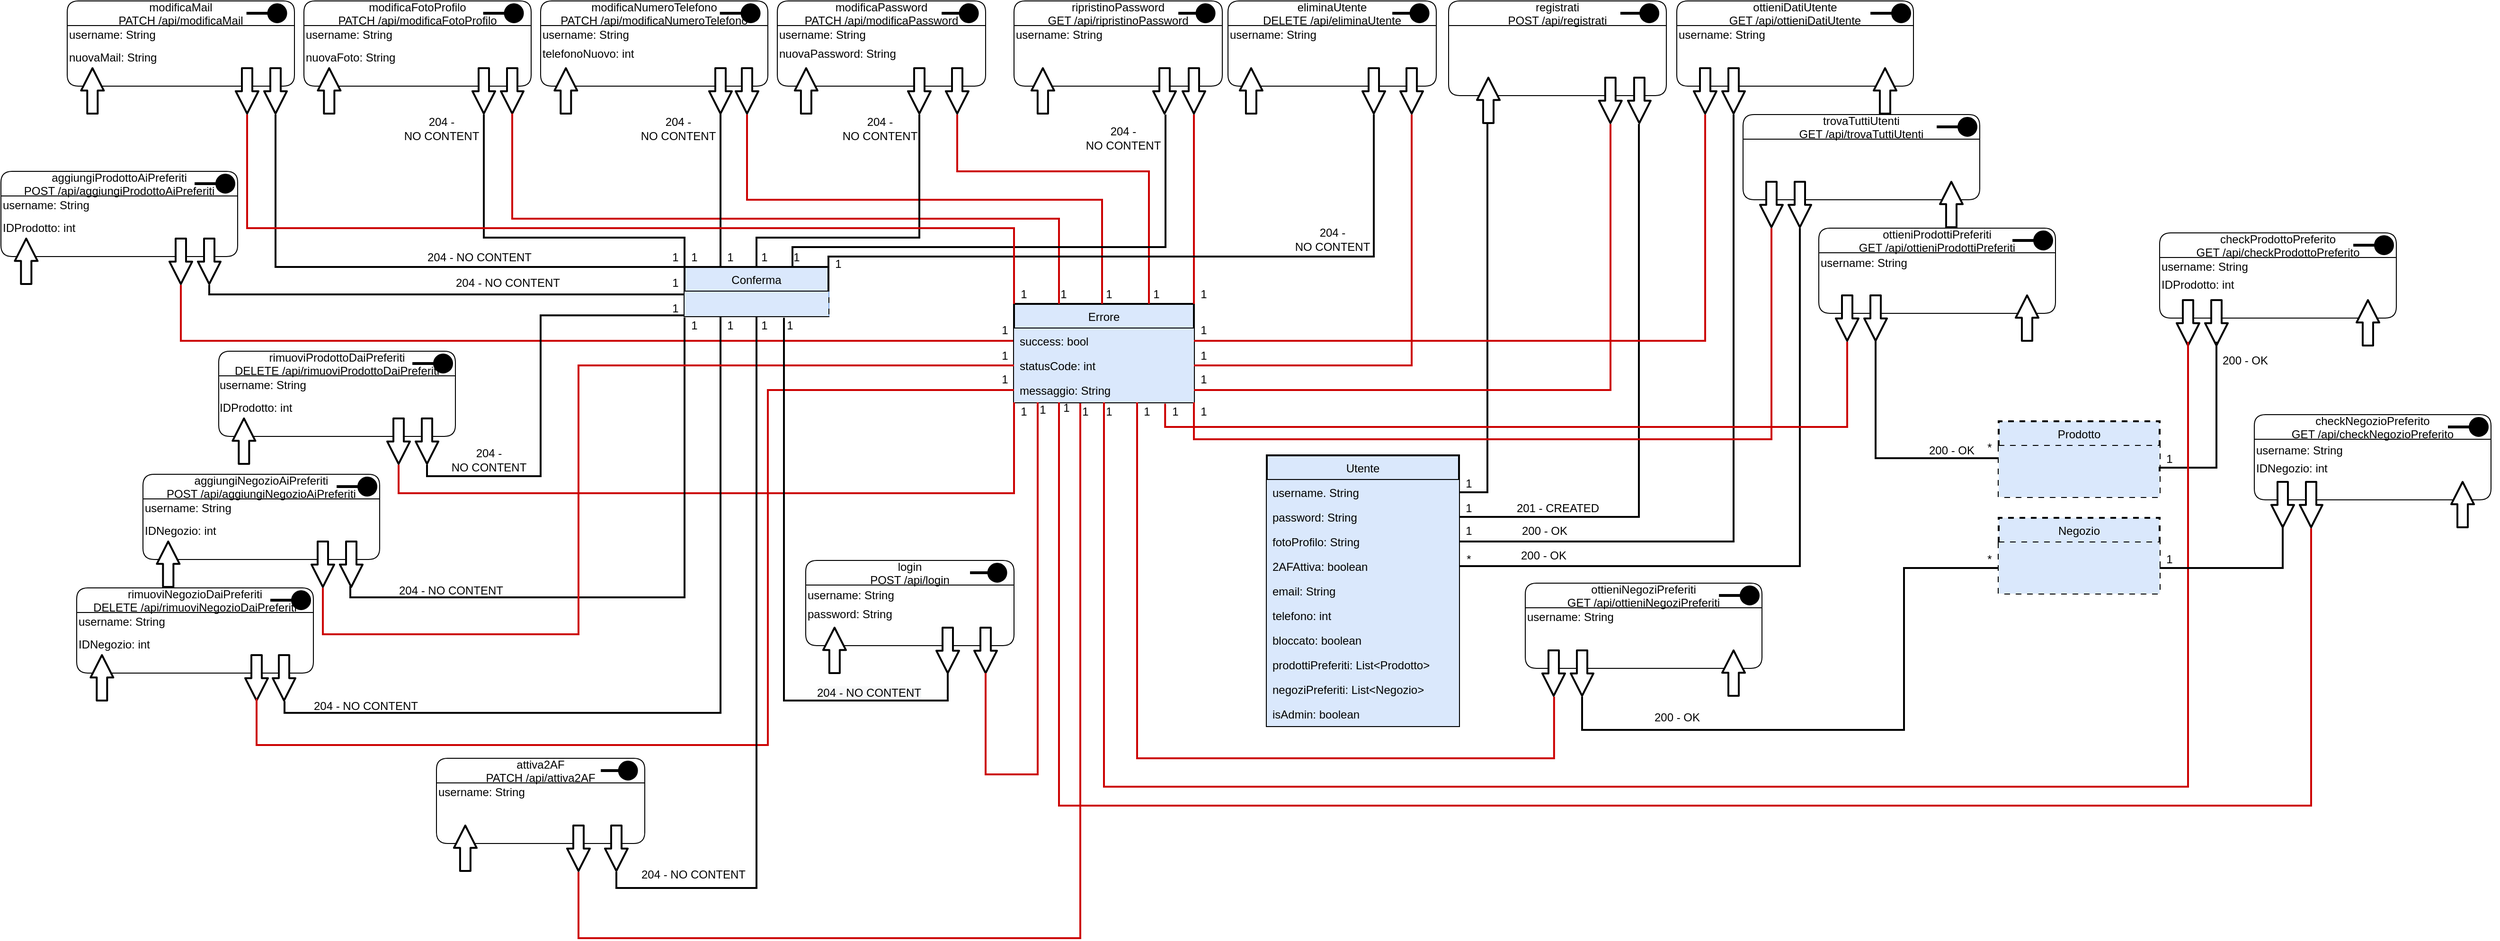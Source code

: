 <mxfile version="14.6.13" type="device"><diagram name="Page-1" id="efa7a0a1-bf9b-a30e-e6df-94a7791c09e9"><mxGraphModel dx="2104" dy="948" grid="1" gridSize="10" guides="1" tooltips="1" connect="1" arrows="1" fold="1" page="1" pageScale="1" pageWidth="826" pageHeight="1169" background="#ffffff" math="0" shadow="0"><root><mxCell id="0"/><mxCell id="1" parent="0"/><mxCell id="uqjgaTVG3SAcRJNr-vyV-13" value="Utente" style="swimlane;fontStyle=0;align=center;verticalAlign=top;childLayout=stackLayout;horizontal=1;startSize=26;horizontalStack=0;resizeParent=1;resizeLast=0;collapsible=1;marginBottom=0;rounded=0;shadow=0;strokeWidth=2;fillColor=#dae8fc;" parent="1" vertex="1"><mxGeometry x="867" y="810" width="203" height="286" as="geometry"><mxRectangle x="870" y="640" width="160" height="26" as="alternateBounds"/></mxGeometry></mxCell><mxCell id="uqjgaTVG3SAcRJNr-vyV-14" value="username. String" style="text;align=left;verticalAlign=top;spacingLeft=4;spacingRight=4;overflow=hidden;rotatable=0;points=[[0,0.5],[1,0.5]];portConstraint=eastwest;fillColor=#dae8fc;" parent="uqjgaTVG3SAcRJNr-vyV-13" vertex="1"><mxGeometry y="26" width="203" height="26" as="geometry"/></mxCell><mxCell id="uqjgaTVG3SAcRJNr-vyV-15" value="password: String" style="text;align=left;verticalAlign=top;spacingLeft=4;spacingRight=4;overflow=hidden;rotatable=0;points=[[0,0.5],[1,0.5]];portConstraint=eastwest;rounded=0;shadow=0;html=0;fillColor=#dae8fc;" parent="uqjgaTVG3SAcRJNr-vyV-13" vertex="1"><mxGeometry y="52" width="203" height="26" as="geometry"/></mxCell><mxCell id="uqjgaTVG3SAcRJNr-vyV-16" value="fotoProfilo: String" style="text;align=left;verticalAlign=top;spacingLeft=4;spacingRight=4;overflow=hidden;rotatable=0;points=[[0,0.5],[1,0.5]];portConstraint=eastwest;rounded=0;shadow=0;html=0;fillColor=#dae8fc;" parent="uqjgaTVG3SAcRJNr-vyV-13" vertex="1"><mxGeometry y="78" width="203" height="26" as="geometry"/></mxCell><mxCell id="uqjgaTVG3SAcRJNr-vyV-17" value="2AFAttiva: boolean" style="text;align=left;verticalAlign=top;spacingLeft=4;spacingRight=4;overflow=hidden;rotatable=0;points=[[0,0.5],[1,0.5]];portConstraint=eastwest;rounded=0;shadow=0;html=0;fillColor=#dae8fc;" parent="uqjgaTVG3SAcRJNr-vyV-13" vertex="1"><mxGeometry y="104" width="203" height="26" as="geometry"/></mxCell><mxCell id="YFoO6ORFEUp5DhpsUJtH-15" value="email: String" style="text;align=left;verticalAlign=top;spacingLeft=4;spacingRight=4;overflow=hidden;rotatable=0;points=[[0,0.5],[1,0.5]];portConstraint=eastwest;rounded=0;shadow=0;html=0;fillColor=#dae8fc;" parent="uqjgaTVG3SAcRJNr-vyV-13" vertex="1"><mxGeometry y="130" width="203" height="26" as="geometry"/></mxCell><mxCell id="YFoO6ORFEUp5DhpsUJtH-16" value="telefono: int" style="text;align=left;verticalAlign=top;spacingLeft=4;spacingRight=4;overflow=hidden;rotatable=0;points=[[0,0.5],[1,0.5]];portConstraint=eastwest;rounded=0;shadow=0;html=0;fillColor=#dae8fc;" parent="uqjgaTVG3SAcRJNr-vyV-13" vertex="1"><mxGeometry y="156" width="203" height="26" as="geometry"/></mxCell><mxCell id="FuiZNMPj8fab7yZKnnJT-1" value="bloccato: boolean" style="text;align=left;verticalAlign=top;spacingLeft=4;spacingRight=4;overflow=hidden;rotatable=0;points=[[0,0.5],[1,0.5]];portConstraint=eastwest;rounded=0;shadow=0;html=0;fillColor=#dae8fc;" parent="uqjgaTVG3SAcRJNr-vyV-13" vertex="1"><mxGeometry y="182" width="203" height="26" as="geometry"/></mxCell><mxCell id="FuiZNMPj8fab7yZKnnJT-2" value="prodottiPreferiti: List&lt;Prodotto&gt;" style="text;align=left;verticalAlign=top;spacingLeft=4;spacingRight=4;overflow=hidden;rotatable=0;points=[[0,0.5],[1,0.5]];portConstraint=eastwest;rounded=0;shadow=0;html=0;fillColor=#dae8fc;" parent="uqjgaTVG3SAcRJNr-vyV-13" vertex="1"><mxGeometry y="208" width="203" height="26" as="geometry"/></mxCell><mxCell id="FuiZNMPj8fab7yZKnnJT-3" value="negoziPreferiti: List&lt;Negozio&gt;" style="text;align=left;verticalAlign=top;spacingLeft=4;spacingRight=4;overflow=hidden;rotatable=0;points=[[0,0.5],[1,0.5]];portConstraint=eastwest;rounded=0;shadow=0;html=0;fillColor=#dae8fc;" parent="uqjgaTVG3SAcRJNr-vyV-13" vertex="1"><mxGeometry y="234" width="203" height="26" as="geometry"/></mxCell><mxCell id="FuiZNMPj8fab7yZKnnJT-4" value="isAdmin: boolean" style="text;align=left;verticalAlign=top;spacingLeft=4;spacingRight=4;overflow=hidden;rotatable=0;points=[[0,0.5],[1,0.5]];portConstraint=eastwest;rounded=0;shadow=0;html=0;fillColor=#dae8fc;" parent="uqjgaTVG3SAcRJNr-vyV-13" vertex="1"><mxGeometry y="260" width="203" height="26" as="geometry"/></mxCell><mxCell id="uqjgaTVG3SAcRJNr-vyV-42" value="Errore" style="swimlane;fontStyle=0;align=center;verticalAlign=top;childLayout=stackLayout;horizontal=1;startSize=26;horizontalStack=0;resizeParent=1;resizeLast=0;collapsible=1;marginBottom=0;rounded=0;shadow=0;strokeWidth=2;fillColor=#dae8fc;" parent="1" vertex="1"><mxGeometry x="600" y="650" width="190" height="104" as="geometry"><mxRectangle x="870" y="590" width="160" height="26" as="alternateBounds"/></mxGeometry></mxCell><mxCell id="uqjgaTVG3SAcRJNr-vyV-43" value="success: bool" style="text;align=left;verticalAlign=top;spacingLeft=4;spacingRight=4;overflow=hidden;rotatable=0;points=[[0,0.5],[1,0.5]];portConstraint=eastwest;fillColor=#dae8fc;" parent="uqjgaTVG3SAcRJNr-vyV-42" vertex="1"><mxGeometry y="26" width="190" height="26" as="geometry"/></mxCell><mxCell id="uqjgaTVG3SAcRJNr-vyV-44" value="statusCode: int" style="text;align=left;verticalAlign=top;spacingLeft=4;spacingRight=4;overflow=hidden;rotatable=0;points=[[0,0.5],[1,0.5]];portConstraint=eastwest;rounded=0;shadow=0;html=0;fillColor=#dae8fc;" parent="uqjgaTVG3SAcRJNr-vyV-42" vertex="1"><mxGeometry y="52" width="190" height="26" as="geometry"/></mxCell><mxCell id="uqjgaTVG3SAcRJNr-vyV-45" value="messaggio: String" style="text;align=left;verticalAlign=top;spacingLeft=4;spacingRight=4;overflow=hidden;rotatable=0;points=[[0,0.5],[1,0.5]];portConstraint=eastwest;rounded=0;shadow=0;html=0;fillColor=#dae8fc;" parent="uqjgaTVG3SAcRJNr-vyV-42" vertex="1"><mxGeometry y="78" width="190" height="26" as="geometry"/></mxCell><mxCell id="uqjgaTVG3SAcRJNr-vyV-80" value="" style="group" parent="1" vertex="1" connectable="0"><mxGeometry x="826" y="330" width="220" height="120" as="geometry"/></mxCell><mxCell id="uqjgaTVG3SAcRJNr-vyV-81" value="eliminaUtente&#10;DELETE /api/eliminaUtente" style="swimlane;fontStyle=0;childLayout=stackLayout;horizontal=1;startSize=26;fillColor=none;horizontalStack=0;resizeParent=1;resizeParentMax=0;resizeLast=0;collapsible=1;marginBottom=0;rounded=1;" parent="uqjgaTVG3SAcRJNr-vyV-80" vertex="1"><mxGeometry width="220" height="90" as="geometry"/></mxCell><mxCell id="uqjgaTVG3SAcRJNr-vyV-82" value="" style="html=1;verticalAlign=bottom;startArrow=circle;startFill=1;endArrow=none;startSize=6;endSize=8;endFill=0;strokeWidth=3;targetPerimeterSpacing=1;jumpSize=7;" parent="uqjgaTVG3SAcRJNr-vyV-80" edge="1"><mxGeometry width="80" relative="1" as="geometry"><mxPoint x="214.296" y="13" as="sourcePoint"/><mxPoint x="173.556" y="13" as="targetPoint"/></mxGeometry></mxCell><mxCell id="uqjgaTVG3SAcRJNr-vyV-83" value="" style="shape=flexArrow;endArrow=classic;html=1;targetPerimeterSpacing=1;strokeWidth=2;endWidth=11.034;endSize=7.228;fillColor=#ffffff;" parent="uqjgaTVG3SAcRJNr-vyV-80" edge="1"><mxGeometry width="50" height="50" relative="1" as="geometry"><mxPoint x="24.444" y="120" as="sourcePoint"/><mxPoint x="24.444" y="70" as="targetPoint"/></mxGeometry></mxCell><mxCell id="uqjgaTVG3SAcRJNr-vyV-84" value="" style="shape=flexArrow;endArrow=classic;html=1;targetPerimeterSpacing=1;strokeWidth=2;endWidth=11.034;endSize=7.228;fillColor=#ffffff;" parent="uqjgaTVG3SAcRJNr-vyV-80" edge="1"><mxGeometry width="50" height="50" relative="1" as="geometry"><mxPoint x="194" y="70" as="sourcePoint"/><mxPoint x="194" y="120" as="targetPoint"/></mxGeometry></mxCell><mxCell id="uqjgaTVG3SAcRJNr-vyV-85" value="" style="shape=flexArrow;endArrow=classic;html=1;targetPerimeterSpacing=1;strokeWidth=2;endWidth=11.034;endSize=7.228;fillColor=#ffffff;rounded=1;" parent="uqjgaTVG3SAcRJNr-vyV-80" edge="1"><mxGeometry width="50" height="50" relative="1" as="geometry"><mxPoint x="154.001" y="70.0" as="sourcePoint"/><mxPoint x="154.001" y="120" as="targetPoint"/></mxGeometry></mxCell><mxCell id="uqjgaTVG3SAcRJNr-vyV-86" value="username: String" style="text;html=1;align=left;verticalAlign=middle;resizable=0;points=[];autosize=1;strokeColor=none;" parent="1" vertex="1"><mxGeometry x="826" y="356" width="110" height="20" as="geometry"/></mxCell><mxCell id="uqjgaTVG3SAcRJNr-vyV-89" value="Conferma" style="swimlane;fontStyle=0;align=center;verticalAlign=top;childLayout=stackLayout;horizontal=1;startSize=26;horizontalStack=0;resizeParent=1;resizeLast=0;collapsible=1;marginBottom=0;rounded=0;shadow=0;strokeWidth=2;fillColor=#dae8fc;swimlaneFillColor=none;separatorColor=#7EA6E0;noLabel=0;portConstraintRotation=0;" parent="1" vertex="1"><mxGeometry x="252" y="611" width="152" height="52" as="geometry"><mxRectangle x="1140" y="536" width="160" height="26" as="alternateBounds"/></mxGeometry></mxCell><mxCell id="uqjgaTVG3SAcRJNr-vyV-93" value="" style="text;align=left;verticalAlign=top;spacingLeft=4;spacingRight=4;overflow=hidden;rotatable=0;points=[[0,0.5],[1,0.5]];portConstraint=eastwest;rounded=0;shadow=0;html=0;fillColor=#dae8fc;" parent="uqjgaTVG3SAcRJNr-vyV-89" vertex="1"><mxGeometry y="26" width="152" height="26" as="geometry"/></mxCell><mxCell id="uqjgaTVG3SAcRJNr-vyV-94" value="" style="endArrow=none;html=1;targetPerimeterSpacing=1;strokeWidth=2;fillColor=#f8cecc;edgeStyle=orthogonalEdgeStyle;rounded=0;entryX=1;entryY=0.5;entryDx=0;entryDy=0;endFill=0;strokeColor=#CC0000;" parent="1" target="uqjgaTVG3SAcRJNr-vyV-44" edge="1"><mxGeometry width="50" height="50" relative="1" as="geometry"><mxPoint x="1020" y="450" as="sourcePoint"/><mxPoint x="1165" y="508" as="targetPoint"/><Array as="points"><mxPoint x="1020" y="715"/></Array></mxGeometry></mxCell><mxCell id="uqjgaTVG3SAcRJNr-vyV-98" value="" style="group" parent="1" vertex="1" connectable="0"><mxGeometry x="1059" y="330" width="230" height="120" as="geometry"/></mxCell><mxCell id="uqjgaTVG3SAcRJNr-vyV-99" value="registrati&#10;POST /api/registrati" style="swimlane;fontStyle=0;childLayout=stackLayout;horizontal=1;startSize=26;fillColor=none;horizontalStack=0;resizeParent=1;resizeParentMax=0;resizeLast=0;collapsible=1;marginBottom=0;rounded=1;" parent="uqjgaTVG3SAcRJNr-vyV-98" vertex="1"><mxGeometry width="230" height="100" as="geometry"/></mxCell><mxCell id="uqjgaTVG3SAcRJNr-vyV-103" value="" style="shape=flexArrow;endArrow=classic;html=1;targetPerimeterSpacing=1;strokeWidth=2;endWidth=11.034;endSize=7.228;fillColor=#ffffff;rounded=1;" parent="uqjgaTVG3SAcRJNr-vyV-99" edge="1"><mxGeometry width="50" height="50" relative="1" as="geometry"><mxPoint x="170.889" y="80.0" as="sourcePoint"/><mxPoint x="170.889" y="130" as="targetPoint"/></mxGeometry></mxCell><mxCell id="uqjgaTVG3SAcRJNr-vyV-102" value="" style="shape=flexArrow;endArrow=classic;html=1;targetPerimeterSpacing=1;strokeWidth=2;endWidth=11.034;endSize=7.228;fillColor=#ffffff;" parent="uqjgaTVG3SAcRJNr-vyV-99" edge="1"><mxGeometry width="50" height="50" relative="1" as="geometry"><mxPoint x="201.444" y="80" as="sourcePoint"/><mxPoint x="201.444" y="130" as="targetPoint"/></mxGeometry></mxCell><mxCell id="uqjgaTVG3SAcRJNr-vyV-101" value="" style="shape=flexArrow;endArrow=classic;html=1;targetPerimeterSpacing=1;strokeWidth=2;endWidth=11.034;endSize=7.228;fillColor=#ffffff;" parent="uqjgaTVG3SAcRJNr-vyV-99" edge="1"><mxGeometry width="50" height="50" relative="1" as="geometry"><mxPoint x="42.004" y="130" as="sourcePoint"/><mxPoint x="42.004" y="80" as="targetPoint"/></mxGeometry></mxCell><mxCell id="uqjgaTVG3SAcRJNr-vyV-100" value="" style="html=1;verticalAlign=bottom;startArrow=circle;startFill=1;endArrow=none;startSize=6;endSize=8;endFill=0;strokeWidth=3;targetPerimeterSpacing=1;jumpSize=7;" parent="uqjgaTVG3SAcRJNr-vyV-98" edge="1"><mxGeometry width="80" relative="1" as="geometry"><mxPoint x="224.037" y="13" as="sourcePoint"/><mxPoint x="181.444" y="13" as="targetPoint"/></mxGeometry></mxCell><mxCell id="uqjgaTVG3SAcRJNr-vyV-108" style="edgeStyle=orthogonalEdgeStyle;rounded=0;jumpSize=7;orthogonalLoop=1;jettySize=auto;html=1;endArrow=none;endFill=0;targetPerimeterSpacing=1;strokeWidth=2;fillColor=#ffffff;exitX=1;exitY=0.5;exitDx=0;exitDy=0;" parent="1" source="uqjgaTVG3SAcRJNr-vyV-14" edge="1"><mxGeometry relative="1" as="geometry"><mxPoint x="1100" y="460" as="targetPoint"/><mxPoint x="1060" y="708" as="sourcePoint"/><Array as="points"><mxPoint x="1100" y="849"/></Array></mxGeometry></mxCell><mxCell id="uqjgaTVG3SAcRJNr-vyV-109" value="1" style="text;html=1;align=center;verticalAlign=middle;resizable=0;points=[];autosize=1;strokeColor=none;" parent="1" vertex="1"><mxGeometry x="1070" y="830" width="20" height="20" as="geometry"/></mxCell><mxCell id="uqjgaTVG3SAcRJNr-vyV-112" value="201 - CREATED" style="text;html=1;align=center;verticalAlign=middle;resizable=0;points=[];autosize=1;strokeColor=none;fillColor=#ffffff;" parent="1" vertex="1"><mxGeometry x="1124" y="856" width="100" height="20" as="geometry"/></mxCell><mxCell id="uqjgaTVG3SAcRJNr-vyV-113" value="1" style="text;html=1;align=center;verticalAlign=middle;resizable=0;points=[];autosize=1;strokeColor=none;" parent="1" vertex="1"><mxGeometry x="1070" y="856" width="20" height="20" as="geometry"/></mxCell><mxCell id="uqjgaTVG3SAcRJNr-vyV-115" style="edgeStyle=orthogonalEdgeStyle;rounded=0;jumpSize=7;orthogonalLoop=1;jettySize=auto;html=1;endArrow=none;endFill=0;targetPerimeterSpacing=1;strokeWidth=2;fillColor=#f8cecc;exitX=1;exitY=0.5;exitDx=0;exitDy=0;strokeColor=#CC0000;" parent="1" source="uqjgaTVG3SAcRJNr-vyV-45" edge="1"><mxGeometry relative="1" as="geometry"><mxPoint x="1230" y="460" as="targetPoint"/><mxPoint x="1080" y="609" as="sourcePoint"/><Array as="points"><mxPoint x="1230" y="741"/><mxPoint x="1230" y="460"/></Array></mxGeometry></mxCell><mxCell id="YFoO6ORFEUp5DhpsUJtH-45" style="edgeStyle=orthogonalEdgeStyle;rounded=0;jumpSize=7;orthogonalLoop=1;jettySize=auto;html=1;endArrow=none;endFill=0;targetPerimeterSpacing=1;strokeWidth=2;fillColor=#ffffff;exitX=1;exitY=0.5;exitDx=0;exitDy=0;" parent="1" source="uqjgaTVG3SAcRJNr-vyV-15" edge="1"><mxGeometry relative="1" as="geometry"><mxPoint x="1260" y="460" as="targetPoint"/><mxPoint x="1130" y="737.008" as="sourcePoint"/><Array as="points"><mxPoint x="1260" y="875"/></Array></mxGeometry></mxCell><mxCell id="B47zHpZeq-gsEh7ucnYr-2" value="" style="group" parent="1" vertex="1" connectable="0"><mxGeometry x="600" y="330" width="220" height="120" as="geometry"/></mxCell><mxCell id="B47zHpZeq-gsEh7ucnYr-3" value="ripristinoPassword&#10;GET /api/ripristinoPassword" style="swimlane;fontStyle=0;childLayout=stackLayout;horizontal=1;startSize=26;fillColor=none;horizontalStack=0;resizeParent=1;resizeParentMax=0;resizeLast=0;collapsible=1;marginBottom=0;rounded=1;" parent="B47zHpZeq-gsEh7ucnYr-2" vertex="1"><mxGeometry width="220" height="90" as="geometry"/></mxCell><mxCell id="B47zHpZeq-gsEh7ucnYr-7" value="" style="shape=flexArrow;endArrow=classic;html=1;targetPerimeterSpacing=1;strokeWidth=2;endWidth=11.034;endSize=7.228;fillColor=#ffffff;rounded=1;" parent="B47zHpZeq-gsEh7ucnYr-3" edge="1"><mxGeometry width="50" height="50" relative="1" as="geometry"><mxPoint x="159.001" y="70.0" as="sourcePoint"/><mxPoint x="159.001" y="120" as="targetPoint"/></mxGeometry></mxCell><mxCell id="B47zHpZeq-gsEh7ucnYr-6" value="" style="shape=flexArrow;endArrow=classic;html=1;targetPerimeterSpacing=1;strokeWidth=2;endWidth=11.034;endSize=7.228;fillColor=#ffffff;" parent="B47zHpZeq-gsEh7ucnYr-3" edge="1"><mxGeometry width="50" height="50" relative="1" as="geometry"><mxPoint x="190" y="70" as="sourcePoint"/><mxPoint x="190" y="120" as="targetPoint"/></mxGeometry></mxCell><mxCell id="B47zHpZeq-gsEh7ucnYr-4" value="" style="html=1;verticalAlign=bottom;startArrow=circle;startFill=1;endArrow=none;startSize=6;endSize=8;endFill=0;strokeWidth=3;targetPerimeterSpacing=1;jumpSize=7;" parent="B47zHpZeq-gsEh7ucnYr-2" edge="1"><mxGeometry width="80" relative="1" as="geometry"><mxPoint x="214.296" y="13" as="sourcePoint"/><mxPoint x="173.556" y="13" as="targetPoint"/></mxGeometry></mxCell><mxCell id="B47zHpZeq-gsEh7ucnYr-5" value="" style="shape=flexArrow;endArrow=classic;html=1;targetPerimeterSpacing=1;strokeWidth=2;endWidth=11.034;endSize=7.228;fillColor=#ffffff;" parent="B47zHpZeq-gsEh7ucnYr-2" edge="1"><mxGeometry width="50" height="50" relative="1" as="geometry"><mxPoint x="30.444" y="120" as="sourcePoint"/><mxPoint x="30.444" y="70" as="targetPoint"/></mxGeometry></mxCell><mxCell id="B47zHpZeq-gsEh7ucnYr-14" value="1" style="text;html=1;align=center;verticalAlign=middle;resizable=0;points=[];autosize=1;strokeColor=none;" parent="1" vertex="1"><mxGeometry x="740" y="630" width="20" height="20" as="geometry"/></mxCell><mxCell id="B47zHpZeq-gsEh7ucnYr-16" value="username: String" style="text;html=1;align=left;verticalAlign=middle;resizable=0;points=[];autosize=1;strokeColor=none;" parent="1" vertex="1"><mxGeometry x="600" y="356" width="110" height="20" as="geometry"/></mxCell><mxCell id="B47zHpZeq-gsEh7ucnYr-19" value="" style="group" parent="1" vertex="1" connectable="0"><mxGeometry x="350" y="330" width="220" height="120" as="geometry"/></mxCell><mxCell id="B47zHpZeq-gsEh7ucnYr-20" value="modificaPassword&#10;PATCH /api/modificaPassword" style="swimlane;fontStyle=0;childLayout=stackLayout;horizontal=1;startSize=26;fillColor=none;horizontalStack=0;resizeParent=1;resizeParentMax=0;resizeLast=0;collapsible=1;marginBottom=0;rounded=1;" parent="B47zHpZeq-gsEh7ucnYr-19" vertex="1"><mxGeometry width="220" height="90" as="geometry"/></mxCell><mxCell id="B47zHpZeq-gsEh7ucnYr-21" value="" style="shape=flexArrow;endArrow=classic;html=1;targetPerimeterSpacing=1;strokeWidth=2;endWidth=11.034;endSize=7.228;fillColor=#ffffff;rounded=1;" parent="B47zHpZeq-gsEh7ucnYr-20" edge="1"><mxGeometry width="50" height="50" relative="1" as="geometry"><mxPoint x="150.001" y="70.0" as="sourcePoint"/><mxPoint x="150.001" y="120" as="targetPoint"/></mxGeometry></mxCell><mxCell id="B47zHpZeq-gsEh7ucnYr-22" value="" style="shape=flexArrow;endArrow=classic;html=1;targetPerimeterSpacing=1;strokeWidth=2;endWidth=11.034;endSize=7.228;fillColor=#ffffff;" parent="B47zHpZeq-gsEh7ucnYr-20" edge="1"><mxGeometry width="50" height="50" relative="1" as="geometry"><mxPoint x="190" y="70" as="sourcePoint"/><mxPoint x="190" y="120" as="targetPoint"/></mxGeometry></mxCell><mxCell id="B47zHpZeq-gsEh7ucnYr-23" value="" style="html=1;verticalAlign=bottom;startArrow=circle;startFill=1;endArrow=none;startSize=6;endSize=8;endFill=0;strokeWidth=3;targetPerimeterSpacing=1;jumpSize=7;" parent="B47zHpZeq-gsEh7ucnYr-19" edge="1"><mxGeometry width="80" relative="1" as="geometry"><mxPoint x="214.296" y="13" as="sourcePoint"/><mxPoint x="173.556" y="13" as="targetPoint"/></mxGeometry></mxCell><mxCell id="B47zHpZeq-gsEh7ucnYr-24" value="" style="shape=flexArrow;endArrow=classic;html=1;targetPerimeterSpacing=1;strokeWidth=2;endWidth=11.034;endSize=7.228;fillColor=#ffffff;" parent="B47zHpZeq-gsEh7ucnYr-19" edge="1"><mxGeometry width="50" height="50" relative="1" as="geometry"><mxPoint x="30.444" y="120" as="sourcePoint"/><mxPoint x="30.444" y="70" as="targetPoint"/></mxGeometry></mxCell><mxCell id="B47zHpZeq-gsEh7ucnYr-25" value="username: String" style="text;html=1;align=left;verticalAlign=middle;resizable=0;points=[];autosize=1;strokeColor=none;" parent="1" vertex="1"><mxGeometry x="350" y="356" width="110" height="20" as="geometry"/></mxCell><mxCell id="B47zHpZeq-gsEh7ucnYr-26" value="nuovaPassword: String" style="text;html=1;align=left;verticalAlign=middle;resizable=0;points=[];autosize=1;strokeColor=none;" parent="1" vertex="1"><mxGeometry x="350" y="376" width="140" height="20" as="geometry"/></mxCell><mxCell id="B47zHpZeq-gsEh7ucnYr-30" value="" style="endArrow=none;html=1;targetPerimeterSpacing=1;strokeWidth=2;fillColor=#f8cecc;edgeStyle=orthogonalEdgeStyle;rounded=0;endFill=0;entryX=0.75;entryY=0;entryDx=0;entryDy=0;strokeColor=#CC0000;" parent="1" target="uqjgaTVG3SAcRJNr-vyV-42" edge="1"><mxGeometry width="50" height="50" relative="1" as="geometry"><mxPoint x="540" y="450" as="sourcePoint"/><mxPoint x="850" y="630" as="targetPoint"/><Array as="points"><mxPoint x="540" y="510"/><mxPoint x="743" y="510"/></Array></mxGeometry></mxCell><mxCell id="B47zHpZeq-gsEh7ucnYr-31" value="1" style="text;html=1;align=center;verticalAlign=middle;resizable=0;points=[];autosize=1;strokeColor=none;" parent="1" vertex="1"><mxGeometry x="790" y="630" width="20" height="20" as="geometry"/></mxCell><mxCell id="B47zHpZeq-gsEh7ucnYr-32" value="" style="group" parent="1" vertex="1" connectable="0"><mxGeometry x="100" y="330" width="240" height="120" as="geometry"/></mxCell><mxCell id="B47zHpZeq-gsEh7ucnYr-33" value="modificaNumeroTelefono&#10;PATCH /api/modificaNumeroTelefono" style="swimlane;fontStyle=0;childLayout=stackLayout;horizontal=1;startSize=26;fillColor=none;horizontalStack=0;resizeParent=1;resizeParentMax=0;resizeLast=0;collapsible=1;marginBottom=0;rounded=1;" parent="B47zHpZeq-gsEh7ucnYr-32" vertex="1"><mxGeometry width="240.0" height="90" as="geometry"/></mxCell><mxCell id="B47zHpZeq-gsEh7ucnYr-34" value="" style="html=1;verticalAlign=bottom;startArrow=circle;startFill=1;endArrow=none;startSize=6;endSize=8;endFill=0;strokeWidth=3;targetPerimeterSpacing=1;jumpSize=7;" parent="B47zHpZeq-gsEh7ucnYr-32" edge="1"><mxGeometry width="80" relative="1" as="geometry"><mxPoint x="233.778" y="13" as="sourcePoint"/><mxPoint x="189.333" y="13" as="targetPoint"/></mxGeometry></mxCell><mxCell id="B47zHpZeq-gsEh7ucnYr-35" value="" style="shape=flexArrow;endArrow=classic;html=1;targetPerimeterSpacing=1;strokeWidth=2;endWidth=11.034;endSize=7.228;fillColor=#ffffff;" parent="B47zHpZeq-gsEh7ucnYr-32" edge="1"><mxGeometry width="50" height="50" relative="1" as="geometry"><mxPoint x="26.667" y="120" as="sourcePoint"/><mxPoint x="26.667" y="70" as="targetPoint"/></mxGeometry></mxCell><mxCell id="B47zHpZeq-gsEh7ucnYr-36" value="" style="shape=flexArrow;endArrow=classic;html=1;targetPerimeterSpacing=1;strokeWidth=2;endWidth=11.034;endSize=7.228;fillColor=#ffffff;" parent="B47zHpZeq-gsEh7ucnYr-32" edge="1"><mxGeometry width="50" height="50" relative="1" as="geometry"><mxPoint x="218.003" y="70" as="sourcePoint"/><mxPoint x="218.003" y="120" as="targetPoint"/></mxGeometry></mxCell><mxCell id="B47zHpZeq-gsEh7ucnYr-37" value="" style="shape=flexArrow;endArrow=classic;html=1;targetPerimeterSpacing=1;strokeWidth=2;endWidth=11.034;endSize=7.228;fillColor=#ffffff;rounded=1;" parent="B47zHpZeq-gsEh7ucnYr-32" edge="1"><mxGeometry width="50" height="50" relative="1" as="geometry"><mxPoint x="189.997" y="70.0" as="sourcePoint"/><mxPoint x="189.997" y="120" as="targetPoint"/></mxGeometry></mxCell><mxCell id="B47zHpZeq-gsEh7ucnYr-39" value="" style="endArrow=none;html=1;targetPerimeterSpacing=1;strokeWidth=2;fillColor=#f8cecc;edgeStyle=orthogonalEdgeStyle;rounded=0;endFill=0;entryX=0.5;entryY=0;entryDx=0;entryDy=0;strokeColor=#CC0000;" parent="1" edge="1"><mxGeometry width="50" height="50" relative="1" as="geometry"><mxPoint x="318" y="450" as="sourcePoint"/><mxPoint x="693" y="650" as="targetPoint"/><Array as="points"><mxPoint x="318" y="540"/><mxPoint x="693" y="540"/></Array></mxGeometry></mxCell><mxCell id="B47zHpZeq-gsEh7ucnYr-40" value="1" style="text;html=1;align=center;verticalAlign=middle;resizable=0;points=[];autosize=1;strokeColor=none;" parent="1" vertex="1"><mxGeometry x="790" y="695" width="20" height="20" as="geometry"/></mxCell><mxCell id="FuiZNMPj8fab7yZKnnJT-10" value="username: String" style="text;html=1;align=left;verticalAlign=middle;resizable=0;points=[];autosize=1;strokeColor=none;" parent="1" vertex="1"><mxGeometry x="100" y="356" width="110" height="20" as="geometry"/></mxCell><mxCell id="FuiZNMPj8fab7yZKnnJT-11" value="telefonoNuovo: int" style="text;html=1;align=left;verticalAlign=middle;resizable=0;points=[];autosize=1;strokeColor=none;" parent="1" vertex="1"><mxGeometry x="100" y="376" width="110" height="20" as="geometry"/></mxCell><mxCell id="FuiZNMPj8fab7yZKnnJT-12" value="" style="group" parent="1" vertex="1" connectable="0"><mxGeometry x="-150" y="330" width="240" height="120" as="geometry"/></mxCell><mxCell id="FuiZNMPj8fab7yZKnnJT-13" value="modificaFotoProfilo&#10;PATCH /api/modificaFotoProfilo" style="swimlane;fontStyle=0;childLayout=stackLayout;horizontal=1;startSize=26;fillColor=none;horizontalStack=0;resizeParent=1;resizeParentMax=0;resizeLast=0;collapsible=1;marginBottom=0;rounded=1;" parent="FuiZNMPj8fab7yZKnnJT-12" vertex="1"><mxGeometry width="240.0" height="90" as="geometry"/></mxCell><mxCell id="FuiZNMPj8fab7yZKnnJT-14" value="" style="html=1;verticalAlign=bottom;startArrow=circle;startFill=1;endArrow=none;startSize=6;endSize=8;endFill=0;strokeWidth=3;targetPerimeterSpacing=1;jumpSize=7;" parent="FuiZNMPj8fab7yZKnnJT-12" edge="1"><mxGeometry width="80" relative="1" as="geometry"><mxPoint x="233.778" y="13" as="sourcePoint"/><mxPoint x="189.333" y="13" as="targetPoint"/></mxGeometry></mxCell><mxCell id="FuiZNMPj8fab7yZKnnJT-15" value="" style="shape=flexArrow;endArrow=classic;html=1;targetPerimeterSpacing=1;strokeWidth=2;endWidth=11.034;endSize=7.228;fillColor=#ffffff;" parent="FuiZNMPj8fab7yZKnnJT-12" edge="1"><mxGeometry width="50" height="50" relative="1" as="geometry"><mxPoint x="26.667" y="120" as="sourcePoint"/><mxPoint x="26.667" y="70" as="targetPoint"/></mxGeometry></mxCell><mxCell id="FuiZNMPj8fab7yZKnnJT-16" value="" style="shape=flexArrow;endArrow=classic;html=1;targetPerimeterSpacing=1;strokeWidth=2;endWidth=11.034;endSize=7.228;fillColor=#ffffff;" parent="FuiZNMPj8fab7yZKnnJT-12" edge="1"><mxGeometry width="50" height="50" relative="1" as="geometry"><mxPoint x="220.003" y="70" as="sourcePoint"/><mxPoint x="220.003" y="120" as="targetPoint"/></mxGeometry></mxCell><mxCell id="FuiZNMPj8fab7yZKnnJT-17" value="" style="shape=flexArrow;endArrow=classic;html=1;targetPerimeterSpacing=1;strokeWidth=2;endWidth=11.034;endSize=7.228;fillColor=#ffffff;rounded=1;" parent="FuiZNMPj8fab7yZKnnJT-12" edge="1"><mxGeometry width="50" height="50" relative="1" as="geometry"><mxPoint x="189.997" y="70.0" as="sourcePoint"/><mxPoint x="189.997" y="120" as="targetPoint"/></mxGeometry></mxCell><mxCell id="FuiZNMPj8fab7yZKnnJT-18" value="username: String" style="text;html=1;align=left;verticalAlign=middle;resizable=0;points=[];autosize=1;strokeColor=none;" parent="1" vertex="1"><mxGeometry x="-150" y="356" width="110" height="20" as="geometry"/></mxCell><mxCell id="FuiZNMPj8fab7yZKnnJT-19" value="nuovaFoto: String" style="text;html=1;align=left;verticalAlign=middle;resizable=0;points=[];autosize=1;strokeColor=none;" parent="1" vertex="1"><mxGeometry x="-150" y="380" width="110" height="20" as="geometry"/></mxCell><mxCell id="FuiZNMPj8fab7yZKnnJT-23" value="" style="endArrow=none;html=1;targetPerimeterSpacing=1;strokeWidth=2;fillColor=#f8cecc;edgeStyle=orthogonalEdgeStyle;rounded=0;endFill=0;entryX=1;entryY=0;entryDx=0;entryDy=0;strokeColor=#CC0000;" parent="1" target="uqjgaTVG3SAcRJNr-vyV-42" edge="1"><mxGeometry width="50" height="50" relative="1" as="geometry"><mxPoint x="790" y="450" as="sourcePoint"/><mxPoint x="860" y="610" as="targetPoint"/><Array as="points"><mxPoint x="790" y="450"/></Array></mxGeometry></mxCell><mxCell id="FuiZNMPj8fab7yZKnnJT-25" value="" style="endArrow=none;html=1;targetPerimeterSpacing=1;strokeWidth=2;fillColor=#f8cecc;edgeStyle=orthogonalEdgeStyle;rounded=0;endFill=0;entryX=0.25;entryY=0;entryDx=0;entryDy=0;strokeColor=#CC0000;" parent="1" target="uqjgaTVG3SAcRJNr-vyV-42" edge="1"><mxGeometry width="50" height="50" relative="1" as="geometry"><mxPoint x="70" y="449" as="sourcePoint"/><mxPoint x="868" y="680.0" as="targetPoint"/><Array as="points"><mxPoint x="70" y="560"/><mxPoint x="648" y="560"/></Array></mxGeometry></mxCell><mxCell id="FuiZNMPj8fab7yZKnnJT-26" value="1" style="text;html=1;align=center;verticalAlign=middle;resizable=0;points=[];autosize=1;strokeColor=none;" parent="1" vertex="1"><mxGeometry x="790" y="720" width="20" height="20" as="geometry"/></mxCell><mxCell id="FuiZNMPj8fab7yZKnnJT-27" value="1" style="text;html=1;align=center;verticalAlign=middle;resizable=0;points=[];autosize=1;strokeColor=none;" parent="1" vertex="1"><mxGeometry x="690" y="630" width="20" height="20" as="geometry"/></mxCell><mxCell id="FuiZNMPj8fab7yZKnnJT-28" value="1" style="text;html=1;align=center;verticalAlign=middle;resizable=0;points=[];autosize=1;strokeColor=none;" parent="1" vertex="1"><mxGeometry x="642" y="630" width="20" height="20" as="geometry"/></mxCell><mxCell id="FuiZNMPj8fab7yZKnnJT-29" value="" style="endArrow=none;html=1;targetPerimeterSpacing=1;strokeWidth=2;fillColor=#ffffff;edgeStyle=orthogonalEdgeStyle;rounded=0;endFill=0;entryX=0;entryY=0;entryDx=0;entryDy=0;" parent="1" target="uqjgaTVG3SAcRJNr-vyV-89" edge="1"><mxGeometry width="50" height="50" relative="1" as="geometry"><mxPoint x="40" y="450" as="sourcePoint"/><mxPoint x="192.5" y="710" as="targetPoint"/><Array as="points"><mxPoint x="40" y="580"/><mxPoint x="252" y="580"/></Array></mxGeometry></mxCell><mxCell id="FuiZNMPj8fab7yZKnnJT-30" value="1" style="text;html=1;align=center;verticalAlign=middle;resizable=0;points=[];autosize=1;strokeColor=none;" parent="1" vertex="1"><mxGeometry x="252" y="591" width="20" height="20" as="geometry"/></mxCell><mxCell id="FuiZNMPj8fab7yZKnnJT-32" value="" style="endArrow=none;html=1;targetPerimeterSpacing=1;strokeWidth=2;fillColor=#ffffff;edgeStyle=orthogonalEdgeStyle;rounded=0;endFill=0;entryX=0.25;entryY=0;entryDx=0;entryDy=0;" parent="1" target="uqjgaTVG3SAcRJNr-vyV-89" edge="1"><mxGeometry width="50" height="50" relative="1" as="geometry"><mxPoint x="290" y="449" as="sourcePoint"/><mxPoint x="398" y="662" as="targetPoint"/><Array as="points"><mxPoint x="290" y="500"/><mxPoint x="290" y="500"/></Array></mxGeometry></mxCell><mxCell id="FuiZNMPj8fab7yZKnnJT-33" value="1" style="text;html=1;align=center;verticalAlign=middle;resizable=0;points=[];autosize=1;strokeColor=none;" parent="1" vertex="1"><mxGeometry x="290" y="591" width="20" height="20" as="geometry"/></mxCell><mxCell id="FuiZNMPj8fab7yZKnnJT-34" value="204 -&lt;br&gt;NO CONTENT" style="text;html=1;align=center;verticalAlign=middle;resizable=0;points=[];autosize=1;strokeColor=none;" parent="1" vertex="1"><mxGeometry x="200" y="450" width="90" height="30" as="geometry"/></mxCell><mxCell id="FuiZNMPj8fab7yZKnnJT-35" value="" style="endArrow=none;html=1;targetPerimeterSpacing=1;strokeWidth=2;fillColor=#ffffff;edgeStyle=orthogonalEdgeStyle;rounded=0;endFill=0;entryX=0.5;entryY=0;entryDx=0;entryDy=0;" parent="1" target="uqjgaTVG3SAcRJNr-vyV-89" edge="1"><mxGeometry width="50" height="50" relative="1" as="geometry"><mxPoint x="500" y="450" as="sourcePoint"/><mxPoint x="440" y="653" as="targetPoint"/><Array as="points"><mxPoint x="500" y="580"/><mxPoint x="328" y="580"/></Array></mxGeometry></mxCell><mxCell id="FuiZNMPj8fab7yZKnnJT-36" value="204 -&lt;br&gt;NO CONTENT" style="text;html=1;align=center;verticalAlign=middle;resizable=0;points=[];autosize=1;strokeColor=none;" parent="1" vertex="1"><mxGeometry x="413" y="450" width="90" height="30" as="geometry"/></mxCell><mxCell id="FuiZNMPj8fab7yZKnnJT-37" value="1" style="text;html=1;align=center;verticalAlign=middle;resizable=0;points=[];autosize=1;strokeColor=none;" parent="1" vertex="1"><mxGeometry x="326" y="591" width="20" height="20" as="geometry"/></mxCell><mxCell id="FuiZNMPj8fab7yZKnnJT-38" value="" style="endArrow=none;html=1;targetPerimeterSpacing=1;strokeWidth=2;fillColor=#ffffff;edgeStyle=orthogonalEdgeStyle;rounded=0;endFill=0;entryX=0.75;entryY=0;entryDx=0;entryDy=0;" parent="1" target="uqjgaTVG3SAcRJNr-vyV-89" edge="1"><mxGeometry width="50" height="50" relative="1" as="geometry"><mxPoint x="760" y="450" as="sourcePoint"/><mxPoint x="408" y="653" as="targetPoint"/><Array as="points"><mxPoint x="760" y="590"/><mxPoint x="366" y="590"/></Array></mxGeometry></mxCell><mxCell id="FuiZNMPj8fab7yZKnnJT-39" value="1" style="text;html=1;align=center;verticalAlign=middle;resizable=0;points=[];autosize=1;strokeColor=none;" parent="1" vertex="1"><mxGeometry x="360" y="591" width="20" height="20" as="geometry"/></mxCell><mxCell id="FuiZNMPj8fab7yZKnnJT-40" value="204 -&lt;br&gt;NO CONTENT" style="text;html=1;align=center;verticalAlign=middle;resizable=0;points=[];autosize=1;strokeColor=none;" parent="1" vertex="1"><mxGeometry x="-50" y="450" width="90" height="30" as="geometry"/></mxCell><mxCell id="FuiZNMPj8fab7yZKnnJT-41" value="" style="endArrow=none;html=1;targetPerimeterSpacing=1;strokeWidth=2;fillColor=#ffffff;edgeStyle=orthogonalEdgeStyle;rounded=0;endFill=0;entryX=1;entryY=0;entryDx=0;entryDy=0;" parent="1" target="uqjgaTVG3SAcRJNr-vyV-89" edge="1"><mxGeometry width="50" height="50" relative="1" as="geometry"><mxPoint x="980" y="450" as="sourcePoint"/><mxPoint x="415.97" y="650" as="targetPoint"/><Array as="points"><mxPoint x="980" y="600"/><mxPoint x="404" y="600"/></Array></mxGeometry></mxCell><mxCell id="FuiZNMPj8fab7yZKnnJT-43" value="" style="group" parent="1" vertex="1" connectable="0"><mxGeometry x="-470" y="510" width="250" height="120" as="geometry"/></mxCell><mxCell id="FuiZNMPj8fab7yZKnnJT-44" value="aggiungiProdottoAiPreferiti&#10;POST /api/aggiungiProdottoAiPreferiti" style="swimlane;fontStyle=0;childLayout=stackLayout;horizontal=1;startSize=26;fillColor=none;horizontalStack=0;resizeParent=1;resizeParentMax=0;resizeLast=0;collapsible=1;marginBottom=0;rounded=1;" parent="FuiZNMPj8fab7yZKnnJT-43" vertex="1"><mxGeometry width="250" height="90" as="geometry"/></mxCell><mxCell id="FuiZNMPj8fab7yZKnnJT-45" value="" style="html=1;verticalAlign=bottom;startArrow=circle;startFill=1;endArrow=none;startSize=6;endSize=8;endFill=0;strokeWidth=3;targetPerimeterSpacing=1;jumpSize=7;" parent="FuiZNMPj8fab7yZKnnJT-44" edge="1"><mxGeometry width="80" relative="1" as="geometry"><mxPoint x="248.998" y="13" as="sourcePoint"/><mxPoint x="204.553" y="13" as="targetPoint"/></mxGeometry></mxCell><mxCell id="FuiZNMPj8fab7yZKnnJT-46" value="" style="shape=flexArrow;endArrow=classic;html=1;targetPerimeterSpacing=1;strokeWidth=2;endWidth=11.034;endSize=7.228;fillColor=#ffffff;" parent="FuiZNMPj8fab7yZKnnJT-43" edge="1"><mxGeometry width="50" height="50" relative="1" as="geometry"><mxPoint x="26.667" y="120" as="sourcePoint"/><mxPoint x="26.667" y="70" as="targetPoint"/></mxGeometry></mxCell><mxCell id="FuiZNMPj8fab7yZKnnJT-47" value="" style="shape=flexArrow;endArrow=classic;html=1;targetPerimeterSpacing=1;strokeWidth=2;endWidth=11.034;endSize=7.228;fillColor=#ffffff;" parent="FuiZNMPj8fab7yZKnnJT-43" edge="1"><mxGeometry width="50" height="50" relative="1" as="geometry"><mxPoint x="220.003" y="70" as="sourcePoint"/><mxPoint x="220.003" y="120" as="targetPoint"/></mxGeometry></mxCell><mxCell id="FuiZNMPj8fab7yZKnnJT-48" value="" style="shape=flexArrow;endArrow=classic;html=1;targetPerimeterSpacing=1;strokeWidth=2;endWidth=11.034;endSize=7.228;fillColor=#ffffff;rounded=1;" parent="FuiZNMPj8fab7yZKnnJT-43" edge="1"><mxGeometry width="50" height="50" relative="1" as="geometry"><mxPoint x="189.997" y="70.0" as="sourcePoint"/><mxPoint x="189.997" y="120" as="targetPoint"/></mxGeometry></mxCell><mxCell id="FuiZNMPj8fab7yZKnnJT-49" value="username: String" style="text;html=1;align=left;verticalAlign=middle;resizable=0;points=[];autosize=1;strokeColor=none;" parent="1" vertex="1"><mxGeometry x="-470" y="536" width="110" height="20" as="geometry"/></mxCell><mxCell id="FuiZNMPj8fab7yZKnnJT-50" value="IDProdotto: int" style="text;html=1;align=left;verticalAlign=middle;resizable=0;points=[];autosize=1;strokeColor=none;" parent="1" vertex="1"><mxGeometry x="-470" y="560" width="90" height="20" as="geometry"/></mxCell><mxCell id="FuiZNMPj8fab7yZKnnJT-51" value="" style="endArrow=none;html=1;targetPerimeterSpacing=1;strokeWidth=2;fillColor=#ffffff;edgeStyle=orthogonalEdgeStyle;rounded=0;endFill=0;" parent="1" edge="1"><mxGeometry width="50" height="50" relative="1" as="geometry"><mxPoint x="-250" y="630" as="sourcePoint"/><mxPoint x="252" y="640" as="targetPoint"/><Array as="points"><mxPoint x="-250" y="630"/><mxPoint x="-250" y="640"/></Array></mxGeometry></mxCell><mxCell id="FuiZNMPj8fab7yZKnnJT-52" value="1" style="text;html=1;align=center;verticalAlign=middle;resizable=0;points=[];autosize=1;strokeColor=none;" parent="1" vertex="1"><mxGeometry x="232" y="618" width="20" height="20" as="geometry"/></mxCell><mxCell id="FuiZNMPj8fab7yZKnnJT-53" value="" style="endArrow=none;html=1;targetPerimeterSpacing=1;strokeWidth=2;fillColor=#f8cecc;edgeStyle=orthogonalEdgeStyle;rounded=0;endFill=0;strokeColor=#CC0000;" parent="1" target="uqjgaTVG3SAcRJNr-vyV-43" edge="1"><mxGeometry width="50" height="50" relative="1" as="geometry"><mxPoint x="-280" y="630" as="sourcePoint"/><mxPoint x="222" y="686" as="targetPoint"/><Array as="points"><mxPoint x="-280" y="630"/><mxPoint x="-280" y="689"/></Array></mxGeometry></mxCell><mxCell id="FuiZNMPj8fab7yZKnnJT-54" value="1" style="text;html=1;align=center;verticalAlign=middle;resizable=0;points=[];autosize=1;strokeColor=none;" parent="1" vertex="1"><mxGeometry x="404" y="598" width="20" height="20" as="geometry"/></mxCell><mxCell id="FuiZNMPj8fab7yZKnnJT-55" value="204 - NO CONTENT" style="text;html=1;align=center;verticalAlign=middle;resizable=0;points=[];autosize=1;strokeColor=none;" parent="1" vertex="1"><mxGeometry y="618" width="130" height="20" as="geometry"/></mxCell><mxCell id="FuiZNMPj8fab7yZKnnJT-56" value="" style="group" parent="1" vertex="1" connectable="0"><mxGeometry x="-240" y="700" width="250" height="120" as="geometry"/></mxCell><mxCell id="FuiZNMPj8fab7yZKnnJT-57" value="rimuoviProdottoDaiPreferiti&#10;DELETE /api/rimuoviProdottoDaiPreferiti" style="swimlane;fontStyle=0;childLayout=stackLayout;horizontal=1;startSize=26;fillColor=none;horizontalStack=0;resizeParent=1;resizeParentMax=0;resizeLast=0;collapsible=1;marginBottom=0;rounded=1;" parent="FuiZNMPj8fab7yZKnnJT-56" vertex="1"><mxGeometry width="250" height="90" as="geometry"/></mxCell><mxCell id="FuiZNMPj8fab7yZKnnJT-58" value="" style="html=1;verticalAlign=bottom;startArrow=circle;startFill=1;endArrow=none;startSize=6;endSize=8;endFill=0;strokeWidth=3;targetPerimeterSpacing=1;jumpSize=7;" parent="FuiZNMPj8fab7yZKnnJT-57" edge="1"><mxGeometry width="80" relative="1" as="geometry"><mxPoint x="248.998" y="13" as="sourcePoint"/><mxPoint x="204.553" y="13" as="targetPoint"/></mxGeometry></mxCell><mxCell id="FuiZNMPj8fab7yZKnnJT-59" value="" style="shape=flexArrow;endArrow=classic;html=1;targetPerimeterSpacing=1;strokeWidth=2;endWidth=11.034;endSize=7.228;fillColor=#ffffff;" parent="FuiZNMPj8fab7yZKnnJT-56" edge="1"><mxGeometry width="50" height="50" relative="1" as="geometry"><mxPoint x="26.667" y="120" as="sourcePoint"/><mxPoint x="26.667" y="70" as="targetPoint"/></mxGeometry></mxCell><mxCell id="FuiZNMPj8fab7yZKnnJT-60" value="" style="shape=flexArrow;endArrow=classic;html=1;targetPerimeterSpacing=1;strokeWidth=2;endWidth=11.034;endSize=7.228;fillColor=#ffffff;" parent="FuiZNMPj8fab7yZKnnJT-56" edge="1"><mxGeometry width="50" height="50" relative="1" as="geometry"><mxPoint x="220.003" y="70" as="sourcePoint"/><mxPoint x="220.003" y="120" as="targetPoint"/></mxGeometry></mxCell><mxCell id="FuiZNMPj8fab7yZKnnJT-61" value="" style="shape=flexArrow;endArrow=classic;html=1;targetPerimeterSpacing=1;strokeWidth=2;endWidth=11.034;endSize=7.228;fillColor=#ffffff;rounded=1;" parent="FuiZNMPj8fab7yZKnnJT-56" edge="1"><mxGeometry width="50" height="50" relative="1" as="geometry"><mxPoint x="189.997" y="70.0" as="sourcePoint"/><mxPoint x="189.997" y="120" as="targetPoint"/></mxGeometry></mxCell><mxCell id="FuiZNMPj8fab7yZKnnJT-62" value="username: String" style="text;html=1;align=left;verticalAlign=middle;resizable=0;points=[];autosize=1;strokeColor=none;" parent="1" vertex="1"><mxGeometry x="-241" y="726" width="110" height="20" as="geometry"/></mxCell><mxCell id="FuiZNMPj8fab7yZKnnJT-63" value="IDProdotto: int" style="text;html=1;align=left;verticalAlign=middle;resizable=0;points=[];autosize=1;strokeColor=none;" parent="1" vertex="1"><mxGeometry x="-241" y="750" width="90" height="20" as="geometry"/></mxCell><mxCell id="FuiZNMPj8fab7yZKnnJT-64" value="" style="endArrow=none;html=1;targetPerimeterSpacing=1;strokeWidth=2;fillColor=#ffffff;edgeStyle=orthogonalEdgeStyle;rounded=0;endFill=0;entryX=0.977;entryY=0.857;entryDx=0;entryDy=0;entryPerimeter=0;" parent="1" target="FuiZNMPj8fab7yZKnnJT-84" edge="1"><mxGeometry width="50" height="50" relative="1" as="geometry"><mxPoint x="-20" y="820" as="sourcePoint"/><mxPoint x="251.97" y="832" as="targetPoint"/><Array as="points"><mxPoint x="-20" y="832"/><mxPoint x="100" y="832"/><mxPoint x="100" y="662"/></Array></mxGeometry></mxCell><mxCell id="FuiZNMPj8fab7yZKnnJT-65" value="204 -&lt;br&gt;NO CONTENT" style="text;html=1;align=center;verticalAlign=middle;resizable=0;points=[];autosize=1;strokeColor=none;" parent="1" vertex="1"><mxGeometry y="800" width="90" height="30" as="geometry"/></mxCell><mxCell id="FuiZNMPj8fab7yZKnnJT-66" value="" style="endArrow=none;html=1;targetPerimeterSpacing=1;strokeWidth=2;fillColor=#f8cecc;edgeStyle=orthogonalEdgeStyle;rounded=0;endFill=0;entryX=0;entryY=1;entryDx=0;entryDy=0;strokeColor=#CC0000;" parent="1" target="uqjgaTVG3SAcRJNr-vyV-42" edge="1"><mxGeometry width="50" height="50" relative="1" as="geometry"><mxPoint x="-50" y="820" as="sourcePoint"/><mxPoint x="640" y="760" as="targetPoint"/><Array as="points"><mxPoint x="-50" y="850"/><mxPoint x="600" y="850"/></Array></mxGeometry></mxCell><mxCell id="FuiZNMPj8fab7yZKnnJT-67" value="" style="group" parent="1" vertex="1" connectable="0"><mxGeometry x="-320" y="830" width="250" height="120" as="geometry"/></mxCell><mxCell id="FuiZNMPj8fab7yZKnnJT-68" value="aggiungiNegozioAiPreferiti&#10;POST /api/aggiungiNegozioAiPreferiti" style="swimlane;fontStyle=0;childLayout=stackLayout;horizontal=1;startSize=26;fillColor=none;horizontalStack=0;resizeParent=1;resizeParentMax=0;resizeLast=0;collapsible=1;marginBottom=0;rounded=1;" parent="FuiZNMPj8fab7yZKnnJT-67" vertex="1"><mxGeometry width="250" height="90" as="geometry"/></mxCell><mxCell id="FuiZNMPj8fab7yZKnnJT-69" value="" style="html=1;verticalAlign=bottom;startArrow=circle;startFill=1;endArrow=none;startSize=6;endSize=8;endFill=0;strokeWidth=3;targetPerimeterSpacing=1;jumpSize=7;" parent="FuiZNMPj8fab7yZKnnJT-68" edge="1"><mxGeometry width="80" relative="1" as="geometry"><mxPoint x="248.998" y="13" as="sourcePoint"/><mxPoint x="204.553" y="13" as="targetPoint"/></mxGeometry></mxCell><mxCell id="FuiZNMPj8fab7yZKnnJT-70" value="" style="shape=flexArrow;endArrow=classic;html=1;targetPerimeterSpacing=1;strokeWidth=2;endWidth=11.034;endSize=7.228;fillColor=#ffffff;" parent="FuiZNMPj8fab7yZKnnJT-67" edge="1"><mxGeometry width="50" height="50" relative="1" as="geometry"><mxPoint x="26.667" y="120" as="sourcePoint"/><mxPoint x="26.667" y="70" as="targetPoint"/></mxGeometry></mxCell><mxCell id="FuiZNMPj8fab7yZKnnJT-71" value="" style="shape=flexArrow;endArrow=classic;html=1;targetPerimeterSpacing=1;strokeWidth=2;endWidth=11.034;endSize=7.228;fillColor=#ffffff;" parent="FuiZNMPj8fab7yZKnnJT-67" edge="1"><mxGeometry width="50" height="50" relative="1" as="geometry"><mxPoint x="220.003" y="70" as="sourcePoint"/><mxPoint x="220.003" y="120" as="targetPoint"/></mxGeometry></mxCell><mxCell id="FuiZNMPj8fab7yZKnnJT-72" value="" style="shape=flexArrow;endArrow=classic;html=1;targetPerimeterSpacing=1;strokeWidth=2;endWidth=11.034;endSize=7.228;fillColor=#ffffff;rounded=1;" parent="FuiZNMPj8fab7yZKnnJT-67" edge="1"><mxGeometry width="50" height="50" relative="1" as="geometry"><mxPoint x="189.997" y="70.0" as="sourcePoint"/><mxPoint x="189.997" y="120" as="targetPoint"/></mxGeometry></mxCell><mxCell id="FuiZNMPj8fab7yZKnnJT-73" value="username: String" style="text;html=1;align=left;verticalAlign=middle;resizable=0;points=[];autosize=1;strokeColor=none;" parent="1" vertex="1"><mxGeometry x="-320" y="856" width="110" height="20" as="geometry"/></mxCell><mxCell id="FuiZNMPj8fab7yZKnnJT-74" value="IDNegozio: int" style="text;html=1;align=left;verticalAlign=middle;resizable=0;points=[];autosize=1;strokeColor=none;" parent="1" vertex="1"><mxGeometry x="-320" y="880" width="90" height="20" as="geometry"/></mxCell><mxCell id="FuiZNMPj8fab7yZKnnJT-75" value="" style="group" parent="1" vertex="1" connectable="0"><mxGeometry x="-390" y="950" width="250" height="120" as="geometry"/></mxCell><mxCell id="FuiZNMPj8fab7yZKnnJT-76" value="rimuoviNegozioDaiPreferiti&#10;DELETE /api/rimuoviNegozioDaiPreferiti" style="swimlane;fontStyle=0;childLayout=stackLayout;horizontal=1;startSize=26;fillColor=none;horizontalStack=0;resizeParent=1;resizeParentMax=0;resizeLast=0;collapsible=1;marginBottom=0;rounded=1;" parent="FuiZNMPj8fab7yZKnnJT-75" vertex="1"><mxGeometry width="250" height="90" as="geometry"/></mxCell><mxCell id="FuiZNMPj8fab7yZKnnJT-77" value="" style="html=1;verticalAlign=bottom;startArrow=circle;startFill=1;endArrow=none;startSize=6;endSize=8;endFill=0;strokeWidth=3;targetPerimeterSpacing=1;jumpSize=7;" parent="FuiZNMPj8fab7yZKnnJT-76" edge="1"><mxGeometry width="80" relative="1" as="geometry"><mxPoint x="248.998" y="13" as="sourcePoint"/><mxPoint x="204.553" y="13" as="targetPoint"/></mxGeometry></mxCell><mxCell id="FuiZNMPj8fab7yZKnnJT-78" value="" style="shape=flexArrow;endArrow=classic;html=1;targetPerimeterSpacing=1;strokeWidth=2;endWidth=11.034;endSize=7.228;fillColor=#ffffff;" parent="FuiZNMPj8fab7yZKnnJT-75" edge="1"><mxGeometry width="50" height="50" relative="1" as="geometry"><mxPoint x="26.667" y="120" as="sourcePoint"/><mxPoint x="26.667" y="70" as="targetPoint"/></mxGeometry></mxCell><mxCell id="FuiZNMPj8fab7yZKnnJT-79" value="" style="shape=flexArrow;endArrow=classic;html=1;targetPerimeterSpacing=1;strokeWidth=2;endWidth=11.034;endSize=7.228;fillColor=#ffffff;" parent="FuiZNMPj8fab7yZKnnJT-75" edge="1"><mxGeometry width="50" height="50" relative="1" as="geometry"><mxPoint x="219.003" y="70" as="sourcePoint"/><mxPoint x="219.003" y="120" as="targetPoint"/></mxGeometry></mxCell><mxCell id="FuiZNMPj8fab7yZKnnJT-80" value="" style="shape=flexArrow;endArrow=classic;html=1;targetPerimeterSpacing=1;strokeWidth=2;endWidth=11.034;endSize=7.228;fillColor=#ffffff;rounded=1;" parent="FuiZNMPj8fab7yZKnnJT-75" edge="1"><mxGeometry width="50" height="50" relative="1" as="geometry"><mxPoint x="189.997" y="70.0" as="sourcePoint"/><mxPoint x="189.997" y="120" as="targetPoint"/></mxGeometry></mxCell><mxCell id="FuiZNMPj8fab7yZKnnJT-81" value="username: String" style="text;html=1;align=left;verticalAlign=middle;resizable=0;points=[];autosize=1;strokeColor=none;" parent="1" vertex="1"><mxGeometry x="-390" y="976" width="110" height="20" as="geometry"/></mxCell><mxCell id="FuiZNMPj8fab7yZKnnJT-82" value="IDNegozio: int" style="text;html=1;align=left;verticalAlign=middle;resizable=0;points=[];autosize=1;strokeColor=none;" parent="1" vertex="1"><mxGeometry x="-390" y="1000" width="90" height="20" as="geometry"/></mxCell><mxCell id="FuiZNMPj8fab7yZKnnJT-83" value="" style="endArrow=none;html=1;targetPerimeterSpacing=1;strokeWidth=2;fillColor=#ffffff;edgeStyle=orthogonalEdgeStyle;rounded=0;endFill=0;entryX=0;entryY=1.051;entryDx=0;entryDy=0;entryPerimeter=0;" parent="1" target="uqjgaTVG3SAcRJNr-vyV-93" edge="1"><mxGeometry width="50" height="50" relative="1" as="geometry"><mxPoint x="-101" y="948" as="sourcePoint"/><mxPoint x="300" y="740" as="targetPoint"/><Array as="points"><mxPoint x="-101" y="960"/><mxPoint x="252" y="960"/></Array></mxGeometry></mxCell><mxCell id="FuiZNMPj8fab7yZKnnJT-84" value="1" style="text;html=1;align=center;verticalAlign=middle;resizable=0;points=[];autosize=1;strokeColor=none;" parent="1" vertex="1"><mxGeometry x="232" y="645" width="20" height="20" as="geometry"/></mxCell><mxCell id="FuiZNMPj8fab7yZKnnJT-85" value="204 - NO CONTENT" style="text;html=1;align=center;verticalAlign=middle;resizable=0;points=[];autosize=1;strokeColor=none;" parent="1" vertex="1"><mxGeometry x="-60" y="943" width="130" height="20" as="geometry"/></mxCell><mxCell id="FuiZNMPj8fab7yZKnnJT-88" value="1" style="text;html=1;align=center;verticalAlign=middle;resizable=0;points=[];autosize=1;strokeColor=none;" parent="1" vertex="1"><mxGeometry x="252" y="663" width="20" height="20" as="geometry"/></mxCell><mxCell id="FuiZNMPj8fab7yZKnnJT-89" value="" style="endArrow=none;html=1;targetPerimeterSpacing=1;strokeWidth=2;fillColor=#ffffff;edgeStyle=orthogonalEdgeStyle;rounded=0;endFill=0;entryX=0.25;entryY=1;entryDx=0;entryDy=0;" parent="1" target="uqjgaTVG3SAcRJNr-vyV-89" edge="1"><mxGeometry width="50" height="50" relative="1" as="geometry"><mxPoint x="-170.5" y="1069.67" as="sourcePoint"/><mxPoint x="182.5" y="785.996" as="targetPoint"/><Array as="points"><mxPoint x="-170" y="1082"/><mxPoint x="290" y="1082"/></Array></mxGeometry></mxCell><mxCell id="FuiZNMPj8fab7yZKnnJT-92" value="1" style="text;html=1;align=center;verticalAlign=middle;resizable=0;points=[];autosize=1;strokeColor=none;" parent="1" vertex="1"><mxGeometry x="290" y="663" width="20" height="20" as="geometry"/></mxCell><mxCell id="FuiZNMPj8fab7yZKnnJT-93" value="204 - NO CONTENT" style="text;html=1;align=center;verticalAlign=middle;resizable=0;points=[];autosize=1;strokeColor=none;" parent="1" vertex="1"><mxGeometry x="-150" y="1065" width="130" height="20" as="geometry"/></mxCell><mxCell id="FuiZNMPj8fab7yZKnnJT-94" value="" style="endArrow=none;html=1;targetPerimeterSpacing=1;strokeWidth=2;fillColor=#f8cecc;edgeStyle=orthogonalEdgeStyle;rounded=0;endFill=0;entryX=0;entryY=0.5;entryDx=0;entryDy=0;strokeColor=#CC0000;" parent="1" target="uqjgaTVG3SAcRJNr-vyV-44" edge="1"><mxGeometry width="50" height="50" relative="1" as="geometry"><mxPoint x="-130" y="949.99" as="sourcePoint"/><mxPoint x="520" y="883.99" as="targetPoint"/><Array as="points"><mxPoint x="-130" y="999"/><mxPoint x="140" y="999"/><mxPoint x="140" y="715"/></Array></mxGeometry></mxCell><mxCell id="FuiZNMPj8fab7yZKnnJT-95" value="1" style="text;html=1;align=center;verticalAlign=middle;resizable=0;points=[];autosize=1;strokeColor=none;" parent="1" vertex="1"><mxGeometry x="580" y="668" width="20" height="20" as="geometry"/></mxCell><mxCell id="FuiZNMPj8fab7yZKnnJT-96" value="1" style="text;html=1;align=center;verticalAlign=middle;resizable=0;points=[];autosize=1;strokeColor=none;" parent="1" vertex="1"><mxGeometry x="580" y="695" width="20" height="20" as="geometry"/></mxCell><mxCell id="FuiZNMPj8fab7yZKnnJT-97" value="" style="endArrow=none;html=1;targetPerimeterSpacing=1;strokeWidth=2;fillColor=#f8cecc;edgeStyle=orthogonalEdgeStyle;rounded=0;endFill=0;entryX=0;entryY=0.5;entryDx=0;entryDy=0;strokeColor=#CC0000;" parent="1" target="uqjgaTVG3SAcRJNr-vyV-45" edge="1"><mxGeometry width="50" height="50" relative="1" as="geometry"><mxPoint x="-200" y="1066.99" as="sourcePoint"/><mxPoint x="530" y="832" as="targetPoint"/><Array as="points"><mxPoint x="-200" y="1116"/><mxPoint x="340" y="1116"/><mxPoint x="340" y="741"/></Array></mxGeometry></mxCell><mxCell id="FuiZNMPj8fab7yZKnnJT-98" value="1" style="text;html=1;align=center;verticalAlign=middle;resizable=0;points=[];autosize=1;strokeColor=none;" parent="1" vertex="1"><mxGeometry x="580" y="720" width="20" height="20" as="geometry"/></mxCell><mxCell id="FuiZNMPj8fab7yZKnnJT-99" value="" style="group" parent="1" vertex="1" connectable="0"><mxGeometry x="1300" y="330" width="250" height="120" as="geometry"/></mxCell><mxCell id="FuiZNMPj8fab7yZKnnJT-100" value="ottieniDatiUtente&#10;GET /api/ottieniDatiUtente" style="swimlane;fontStyle=0;childLayout=stackLayout;horizontal=1;startSize=26;fillColor=none;horizontalStack=0;resizeParent=1;resizeParentMax=0;resizeLast=0;collapsible=1;marginBottom=0;rounded=1;" parent="FuiZNMPj8fab7yZKnnJT-99" vertex="1"><mxGeometry width="250" height="90" as="geometry"/></mxCell><mxCell id="FuiZNMPj8fab7yZKnnJT-101" value="" style="html=1;verticalAlign=bottom;startArrow=circle;startFill=1;endArrow=none;startSize=6;endSize=8;endFill=0;strokeWidth=3;targetPerimeterSpacing=1;jumpSize=7;" parent="FuiZNMPj8fab7yZKnnJT-100" edge="1"><mxGeometry width="80" relative="1" as="geometry"><mxPoint x="248.998" y="13" as="sourcePoint"/><mxPoint x="204.553" y="13" as="targetPoint"/></mxGeometry></mxCell><mxCell id="FuiZNMPj8fab7yZKnnJT-104" value="" style="shape=flexArrow;endArrow=classic;html=1;targetPerimeterSpacing=1;strokeWidth=2;endWidth=11.034;endSize=7.228;fillColor=#ffffff;rounded=1;" parent="FuiZNMPj8fab7yZKnnJT-100" edge="1"><mxGeometry width="50" height="50" relative="1" as="geometry"><mxPoint x="29.997" y="70.0" as="sourcePoint"/><mxPoint x="29.997" y="120" as="targetPoint"/></mxGeometry></mxCell><mxCell id="FuiZNMPj8fab7yZKnnJT-103" value="" style="shape=flexArrow;endArrow=classic;html=1;targetPerimeterSpacing=1;strokeWidth=2;endWidth=11.034;endSize=7.228;fillColor=#ffffff;" parent="FuiZNMPj8fab7yZKnnJT-100" edge="1"><mxGeometry width="50" height="50" relative="1" as="geometry"><mxPoint x="60.003" y="70" as="sourcePoint"/><mxPoint x="60.003" y="120" as="targetPoint"/></mxGeometry></mxCell><mxCell id="FuiZNMPj8fab7yZKnnJT-102" value="" style="shape=flexArrow;endArrow=classic;html=1;targetPerimeterSpacing=1;strokeWidth=2;endWidth=11.034;endSize=7.228;fillColor=#ffffff;" parent="FuiZNMPj8fab7yZKnnJT-100" edge="1"><mxGeometry width="50" height="50" relative="1" as="geometry"><mxPoint x="219.997" y="120" as="sourcePoint"/><mxPoint x="219.997" y="70" as="targetPoint"/></mxGeometry></mxCell><mxCell id="FuiZNMPj8fab7yZKnnJT-107" value="username: String" style="text;html=1;align=left;verticalAlign=middle;resizable=0;points=[];autosize=1;strokeColor=none;" parent="1" vertex="1"><mxGeometry x="1300" y="356" width="110" height="20" as="geometry"/></mxCell><mxCell id="FuiZNMPj8fab7yZKnnJT-108" style="edgeStyle=orthogonalEdgeStyle;rounded=0;jumpSize=7;orthogonalLoop=1;jettySize=auto;html=1;endArrow=none;endFill=0;targetPerimeterSpacing=1;strokeWidth=2;fillColor=#f8cecc;exitX=1;exitY=0.5;exitDx=0;exitDy=0;strokeColor=#CC0000;" parent="1" source="uqjgaTVG3SAcRJNr-vyV-43" edge="1"><mxGeometry relative="1" as="geometry"><mxPoint x="1330" y="450" as="targetPoint"/><mxPoint x="810" y="680" as="sourcePoint"/><Array as="points"><mxPoint x="1330" y="689"/></Array></mxGeometry></mxCell><mxCell id="FuiZNMPj8fab7yZKnnJT-109" value="1" style="text;html=1;align=center;verticalAlign=middle;resizable=0;points=[];autosize=1;strokeColor=none;" parent="1" vertex="1"><mxGeometry x="790" y="668" width="20" height="20" as="geometry"/></mxCell><mxCell id="FuiZNMPj8fab7yZKnnJT-110" style="edgeStyle=orthogonalEdgeStyle;rounded=0;jumpSize=7;orthogonalLoop=1;jettySize=auto;html=1;endArrow=none;endFill=0;targetPerimeterSpacing=1;strokeWidth=2;fillColor=#ffffff;exitX=1;exitY=0.5;exitDx=0;exitDy=0;" parent="1" source="uqjgaTVG3SAcRJNr-vyV-16" edge="1"><mxGeometry relative="1" as="geometry"><mxPoint x="1360" y="450" as="targetPoint"/><mxPoint x="1230" y="844" as="sourcePoint"/><Array as="points"><mxPoint x="1360" y="901"/></Array></mxGeometry></mxCell><mxCell id="FuiZNMPj8fab7yZKnnJT-111" value="200 - OK" style="text;html=1;align=center;verticalAlign=middle;resizable=0;points=[];autosize=1;strokeColor=none;" parent="1" vertex="1"><mxGeometry x="1130" y="880" width="60" height="20" as="geometry"/></mxCell><mxCell id="FuiZNMPj8fab7yZKnnJT-112" value="1" style="text;html=1;align=center;verticalAlign=middle;resizable=0;points=[];autosize=1;strokeColor=none;" parent="1" vertex="1"><mxGeometry x="1070" y="880" width="20" height="20" as="geometry"/></mxCell><mxCell id="FuiZNMPj8fab7yZKnnJT-113" value="1" style="text;html=1;align=center;verticalAlign=middle;resizable=0;points=[];autosize=1;strokeColor=none;" parent="1" vertex="1"><mxGeometry x="600" y="754" width="20" height="20" as="geometry"/></mxCell><mxCell id="FuiZNMPj8fab7yZKnnJT-122" value="" style="group" parent="1" vertex="1" connectable="0"><mxGeometry x="1370" y="450" width="250" height="120" as="geometry"/></mxCell><mxCell id="FuiZNMPj8fab7yZKnnJT-123" value="trovaTuttiUtenti&#10;GET /api/trovaTuttiUtenti" style="swimlane;fontStyle=0;childLayout=stackLayout;horizontal=1;startSize=26;fillColor=none;horizontalStack=0;resizeParent=1;resizeParentMax=0;resizeLast=0;collapsible=1;marginBottom=0;rounded=1;" parent="FuiZNMPj8fab7yZKnnJT-122" vertex="1"><mxGeometry width="250" height="90" as="geometry"/></mxCell><mxCell id="FuiZNMPj8fab7yZKnnJT-124" value="" style="html=1;verticalAlign=bottom;startArrow=circle;startFill=1;endArrow=none;startSize=6;endSize=8;endFill=0;strokeWidth=3;targetPerimeterSpacing=1;jumpSize=7;" parent="FuiZNMPj8fab7yZKnnJT-123" edge="1"><mxGeometry width="80" relative="1" as="geometry"><mxPoint x="248.998" y="13" as="sourcePoint"/><mxPoint x="204.553" y="13" as="targetPoint"/></mxGeometry></mxCell><mxCell id="FuiZNMPj8fab7yZKnnJT-125" value="" style="shape=flexArrow;endArrow=classic;html=1;targetPerimeterSpacing=1;strokeWidth=2;endWidth=11.034;endSize=7.228;fillColor=#ffffff;rounded=1;" parent="FuiZNMPj8fab7yZKnnJT-123" edge="1"><mxGeometry width="50" height="50" relative="1" as="geometry"><mxPoint x="29.997" y="70.0" as="sourcePoint"/><mxPoint x="29.997" y="120" as="targetPoint"/></mxGeometry></mxCell><mxCell id="FuiZNMPj8fab7yZKnnJT-126" value="" style="shape=flexArrow;endArrow=classic;html=1;targetPerimeterSpacing=1;strokeWidth=2;endWidth=11.034;endSize=7.228;fillColor=#ffffff;" parent="FuiZNMPj8fab7yZKnnJT-123" edge="1"><mxGeometry width="50" height="50" relative="1" as="geometry"><mxPoint x="60.003" y="70" as="sourcePoint"/><mxPoint x="60.003" y="120" as="targetPoint"/></mxGeometry></mxCell><mxCell id="FuiZNMPj8fab7yZKnnJT-127" value="" style="shape=flexArrow;endArrow=classic;html=1;targetPerimeterSpacing=1;strokeWidth=2;endWidth=11.034;endSize=7.228;fillColor=#ffffff;" parent="FuiZNMPj8fab7yZKnnJT-123" edge="1"><mxGeometry width="50" height="50" relative="1" as="geometry"><mxPoint x="219.997" y="120" as="sourcePoint"/><mxPoint x="219.997" y="70" as="targetPoint"/></mxGeometry></mxCell><mxCell id="FuiZNMPj8fab7yZKnnJT-128" style="edgeStyle=orthogonalEdgeStyle;rounded=0;jumpSize=7;orthogonalLoop=1;jettySize=auto;html=1;endArrow=none;endFill=0;targetPerimeterSpacing=1;strokeWidth=2;fillColor=#f8cecc;exitX=1;exitY=1;exitDx=0;exitDy=0;strokeColor=#CC0000;" parent="1" source="uqjgaTVG3SAcRJNr-vyV-42" edge="1"><mxGeometry relative="1" as="geometry"><mxPoint x="1400" y="570" as="targetPoint"/><mxPoint x="860" y="792.5" as="sourcePoint"/><Array as="points"><mxPoint x="790" y="793"/><mxPoint x="1400" y="793"/></Array></mxGeometry></mxCell><mxCell id="FuiZNMPj8fab7yZKnnJT-129" value="1" style="text;html=1;align=center;verticalAlign=middle;resizable=0;points=[];autosize=1;strokeColor=none;" parent="1" vertex="1"><mxGeometry x="790" y="754" width="20" height="20" as="geometry"/></mxCell><mxCell id="FuiZNMPj8fab7yZKnnJT-130" style="edgeStyle=orthogonalEdgeStyle;rounded=0;jumpSize=7;orthogonalLoop=1;jettySize=auto;html=1;endArrow=none;endFill=0;targetPerimeterSpacing=1;strokeWidth=2;fillColor=#ffffff;exitX=1;exitY=0.5;exitDx=0;exitDy=0;" parent="1" source="uqjgaTVG3SAcRJNr-vyV-17" edge="1"><mxGeometry relative="1" as="geometry"><mxPoint x="1430" y="570" as="targetPoint"/><mxPoint x="1129.0" y="955.5" as="sourcePoint"/><Array as="points"><mxPoint x="1430" y="927"/></Array></mxGeometry></mxCell><mxCell id="FuiZNMPj8fab7yZKnnJT-131" value="*" style="text;html=1;align=center;verticalAlign=middle;resizable=0;points=[];autosize=1;strokeColor=none;" parent="1" vertex="1"><mxGeometry x="1070" y="910" width="20" height="20" as="geometry"/></mxCell><mxCell id="FuiZNMPj8fab7yZKnnJT-132" value="" style="group" parent="1" vertex="1" connectable="0"><mxGeometry x="1450" y="570" width="250" height="120" as="geometry"/></mxCell><mxCell id="FuiZNMPj8fab7yZKnnJT-133" value="ottieniProdottiPreferiti&#10;GET /api/ottieniProdottiPreferiti" style="swimlane;fontStyle=0;childLayout=stackLayout;horizontal=1;startSize=26;fillColor=none;horizontalStack=0;resizeParent=1;resizeParentMax=0;resizeLast=0;collapsible=1;marginBottom=0;rounded=1;" parent="FuiZNMPj8fab7yZKnnJT-132" vertex="1"><mxGeometry width="250" height="90" as="geometry"/></mxCell><mxCell id="FuiZNMPj8fab7yZKnnJT-134" value="" style="html=1;verticalAlign=bottom;startArrow=circle;startFill=1;endArrow=none;startSize=6;endSize=8;endFill=0;strokeWidth=3;targetPerimeterSpacing=1;jumpSize=7;" parent="FuiZNMPj8fab7yZKnnJT-133" edge="1"><mxGeometry width="80" relative="1" as="geometry"><mxPoint x="248.998" y="13" as="sourcePoint"/><mxPoint x="204.553" y="13" as="targetPoint"/></mxGeometry></mxCell><mxCell id="FuiZNMPj8fab7yZKnnJT-135" value="" style="shape=flexArrow;endArrow=classic;html=1;targetPerimeterSpacing=1;strokeWidth=2;endWidth=11.034;endSize=7.228;fillColor=#ffffff;rounded=1;" parent="FuiZNMPj8fab7yZKnnJT-133" edge="1"><mxGeometry width="50" height="50" relative="1" as="geometry"><mxPoint x="29.997" y="70.0" as="sourcePoint"/><mxPoint x="29.997" y="120" as="targetPoint"/></mxGeometry></mxCell><mxCell id="FuiZNMPj8fab7yZKnnJT-136" value="" style="shape=flexArrow;endArrow=classic;html=1;targetPerimeterSpacing=1;strokeWidth=2;endWidth=11.034;endSize=7.228;fillColor=#ffffff;" parent="FuiZNMPj8fab7yZKnnJT-133" edge="1"><mxGeometry width="50" height="50" relative="1" as="geometry"><mxPoint x="60.003" y="70" as="sourcePoint"/><mxPoint x="60.003" y="120" as="targetPoint"/></mxGeometry></mxCell><mxCell id="FuiZNMPj8fab7yZKnnJT-137" value="" style="shape=flexArrow;endArrow=classic;html=1;targetPerimeterSpacing=1;strokeWidth=2;endWidth=11.034;endSize=7.228;fillColor=#ffffff;" parent="FuiZNMPj8fab7yZKnnJT-133" edge="1"><mxGeometry width="50" height="50" relative="1" as="geometry"><mxPoint x="219.997" y="120" as="sourcePoint"/><mxPoint x="219.997" y="70" as="targetPoint"/></mxGeometry></mxCell><mxCell id="FuiZNMPj8fab7yZKnnJT-138" value="username: String" style="text;html=1;align=left;verticalAlign=middle;resizable=0;points=[];autosize=1;strokeColor=none;" parent="1" vertex="1"><mxGeometry x="1450" y="597" width="110" height="20" as="geometry"/></mxCell><mxCell id="FuiZNMPj8fab7yZKnnJT-139" style="edgeStyle=orthogonalEdgeStyle;rounded=0;jumpSize=7;orthogonalLoop=1;jettySize=auto;html=1;endArrow=none;endFill=0;targetPerimeterSpacing=1;strokeWidth=2;fillColor=#f8cecc;exitX=0.84;exitY=1.054;exitDx=0;exitDy=0;exitPerimeter=0;strokeColor=#CC0000;" parent="1" source="uqjgaTVG3SAcRJNr-vyV-45" edge="1"><mxGeometry relative="1" as="geometry"><mxPoint x="1480" y="690" as="targetPoint"/><mxPoint x="800.0" y="764.0" as="sourcePoint"/><Array as="points"><mxPoint x="760" y="780"/><mxPoint x="1480" y="780"/></Array></mxGeometry></mxCell><mxCell id="FuiZNMPj8fab7yZKnnJT-140" value="1" style="text;html=1;align=center;verticalAlign=middle;resizable=0;points=[];autosize=1;strokeColor=none;" parent="1" vertex="1"><mxGeometry x="760" y="754" width="20" height="20" as="geometry"/></mxCell><mxCell id="FuiZNMPj8fab7yZKnnJT-142" value="Prodotto" style="swimlane;fontStyle=0;align=center;verticalAlign=top;childLayout=stackLayout;horizontal=1;startSize=26;horizontalStack=0;resizeParent=1;resizeLast=0;collapsible=1;marginBottom=0;rounded=0;shadow=0;strokeWidth=2;fillColor=#dae8fc;dashed=1;" parent="1" vertex="1"><mxGeometry x="1640" y="774" width="170" height="80" as="geometry"><mxRectangle x="870" y="640" width="160" height="26" as="alternateBounds"/></mxGeometry></mxCell><mxCell id="FuiZNMPj8fab7yZKnnJT-148" value="" style="text;align=left;verticalAlign=top;spacingLeft=4;spacingRight=4;overflow=hidden;rotatable=0;points=[[0,0.5],[1,0.5]];portConstraint=eastwest;rounded=0;shadow=0;html=0;fillColor=#dae8fc;" parent="FuiZNMPj8fab7yZKnnJT-142" vertex="1"><mxGeometry y="26" width="170" height="54" as="geometry"/></mxCell><mxCell id="FuiZNMPj8fab7yZKnnJT-149" style="edgeStyle=orthogonalEdgeStyle;rounded=0;jumpSize=7;orthogonalLoop=1;jettySize=auto;html=1;endArrow=none;endFill=0;targetPerimeterSpacing=1;strokeWidth=2;fillColor=#ffffff;exitX=0;exitY=0.5;exitDx=0;exitDy=0;" parent="1" edge="1"><mxGeometry relative="1" as="geometry"><mxPoint x="1510.0" y="688" as="targetPoint"/><mxPoint x="1640.0" y="813.0" as="sourcePoint"/><Array as="points"><mxPoint x="1510" y="813"/></Array></mxGeometry></mxCell><mxCell id="FuiZNMPj8fab7yZKnnJT-150" value="*" style="text;html=1;align=center;verticalAlign=middle;resizable=0;points=[];autosize=1;strokeColor=none;" parent="1" vertex="1"><mxGeometry x="1620" y="792" width="20" height="20" as="geometry"/></mxCell><mxCell id="FuiZNMPj8fab7yZKnnJT-151" value="Negozio" style="swimlane;fontStyle=0;align=center;verticalAlign=top;childLayout=stackLayout;horizontal=1;startSize=26;horizontalStack=0;resizeParent=1;resizeLast=0;collapsible=1;marginBottom=0;rounded=0;shadow=0;strokeWidth=2;fillColor=#dae8fc;dashed=1;" parent="1" vertex="1"><mxGeometry x="1640" y="876" width="170" height="80" as="geometry"><mxRectangle x="870" y="640" width="160" height="26" as="alternateBounds"/></mxGeometry></mxCell><mxCell id="FuiZNMPj8fab7yZKnnJT-152" value="" style="text;align=left;verticalAlign=top;spacingLeft=4;spacingRight=4;overflow=hidden;rotatable=0;points=[[0,0.5],[1,0.5]];portConstraint=eastwest;rounded=0;shadow=0;html=0;fillColor=#dae8fc;" parent="FuiZNMPj8fab7yZKnnJT-151" vertex="1"><mxGeometry y="26" width="170" height="54" as="geometry"/></mxCell><mxCell id="FuiZNMPj8fab7yZKnnJT-153" value="" style="group" parent="1" vertex="1" connectable="0"><mxGeometry x="1140" y="945" width="250" height="120" as="geometry"/></mxCell><mxCell id="FuiZNMPj8fab7yZKnnJT-154" value="ottieniNegoziPreferiti&#10;GET /api/ottieniNegoziPreferiti" style="swimlane;fontStyle=0;childLayout=stackLayout;horizontal=1;startSize=26;fillColor=none;horizontalStack=0;resizeParent=1;resizeParentMax=0;resizeLast=0;collapsible=1;marginBottom=0;rounded=1;" parent="FuiZNMPj8fab7yZKnnJT-153" vertex="1"><mxGeometry width="250" height="90" as="geometry"/></mxCell><mxCell id="FuiZNMPj8fab7yZKnnJT-155" value="" style="html=1;verticalAlign=bottom;startArrow=circle;startFill=1;endArrow=none;startSize=6;endSize=8;endFill=0;strokeWidth=3;targetPerimeterSpacing=1;jumpSize=7;" parent="FuiZNMPj8fab7yZKnnJT-154" edge="1"><mxGeometry width="80" relative="1" as="geometry"><mxPoint x="248.998" y="13" as="sourcePoint"/><mxPoint x="204.553" y="13" as="targetPoint"/></mxGeometry></mxCell><mxCell id="FuiZNMPj8fab7yZKnnJT-156" value="" style="shape=flexArrow;endArrow=classic;html=1;targetPerimeterSpacing=1;strokeWidth=2;endWidth=11.034;endSize=7.228;fillColor=#ffffff;rounded=1;" parent="FuiZNMPj8fab7yZKnnJT-154" edge="1"><mxGeometry width="50" height="50" relative="1" as="geometry"><mxPoint x="29.997" y="70.0" as="sourcePoint"/><mxPoint x="29.997" y="120" as="targetPoint"/></mxGeometry></mxCell><mxCell id="FuiZNMPj8fab7yZKnnJT-157" value="" style="shape=flexArrow;endArrow=classic;html=1;targetPerimeterSpacing=1;strokeWidth=2;endWidth=11.034;endSize=7.228;fillColor=#ffffff;" parent="FuiZNMPj8fab7yZKnnJT-154" edge="1"><mxGeometry width="50" height="50" relative="1" as="geometry"><mxPoint x="60.003" y="70" as="sourcePoint"/><mxPoint x="60.003" y="120" as="targetPoint"/></mxGeometry></mxCell><mxCell id="FuiZNMPj8fab7yZKnnJT-158" value="" style="shape=flexArrow;endArrow=classic;html=1;targetPerimeterSpacing=1;strokeWidth=2;endWidth=11.034;endSize=7.228;fillColor=#ffffff;" parent="FuiZNMPj8fab7yZKnnJT-154" edge="1"><mxGeometry width="50" height="50" relative="1" as="geometry"><mxPoint x="219.997" y="120" as="sourcePoint"/><mxPoint x="219.997" y="70" as="targetPoint"/></mxGeometry></mxCell><mxCell id="FuiZNMPj8fab7yZKnnJT-159" value="username: String" style="text;html=1;align=left;verticalAlign=middle;resizable=0;points=[];autosize=1;strokeColor=none;" parent="1" vertex="1"><mxGeometry x="1140" y="971" width="110" height="20" as="geometry"/></mxCell><mxCell id="FuiZNMPj8fab7yZKnnJT-160" style="edgeStyle=orthogonalEdgeStyle;rounded=0;jumpSize=7;orthogonalLoop=1;jettySize=auto;html=1;endArrow=none;endFill=0;targetPerimeterSpacing=1;strokeWidth=2;fillColor=#f8cecc;strokeColor=#CC0000;" parent="1" edge="1"><mxGeometry relative="1" as="geometry"><mxPoint x="1170.4" y="1065" as="targetPoint"/><mxPoint x="730" y="754" as="sourcePoint"/><Array as="points"><mxPoint x="730" y="1130"/><mxPoint x="1170" y="1130"/></Array></mxGeometry></mxCell><mxCell id="FuiZNMPj8fab7yZKnnJT-161" value="1" style="text;html=1;align=center;verticalAlign=middle;resizable=0;points=[];autosize=1;strokeColor=none;" parent="1" vertex="1"><mxGeometry x="730" y="754" width="20" height="20" as="geometry"/></mxCell><mxCell id="FuiZNMPj8fab7yZKnnJT-162" style="edgeStyle=orthogonalEdgeStyle;rounded=0;jumpSize=7;orthogonalLoop=1;jettySize=auto;html=1;endArrow=none;endFill=0;targetPerimeterSpacing=1;strokeWidth=2;fillColor=#ffffff;exitX=0;exitY=0.5;exitDx=0;exitDy=0;" parent="1" source="FuiZNMPj8fab7yZKnnJT-152" edge="1"><mxGeometry relative="1" as="geometry"><mxPoint x="1200.0" y="1065" as="targetPoint"/><mxPoint x="1330.0" y="1190.0" as="sourcePoint"/><Array as="points"><mxPoint x="1540" y="929"/><mxPoint x="1540" y="1100"/><mxPoint x="1200" y="1100"/></Array></mxGeometry></mxCell><mxCell id="FuiZNMPj8fab7yZKnnJT-163" value="*" style="text;html=1;align=center;verticalAlign=middle;resizable=0;points=[];autosize=1;strokeColor=none;" parent="1" vertex="1"><mxGeometry x="1620" y="910" width="20" height="20" as="geometry"/></mxCell><mxCell id="FuiZNMPj8fab7yZKnnJT-168" value="" style="group" parent="1" vertex="1" connectable="0"><mxGeometry x="1810" y="575" width="250" height="120" as="geometry"/></mxCell><mxCell id="FuiZNMPj8fab7yZKnnJT-169" value="checkProdottoPreferito&#10;GET /api/checkProdottoPreferito" style="swimlane;fontStyle=0;childLayout=stackLayout;horizontal=1;startSize=26;fillColor=none;horizontalStack=0;resizeParent=1;resizeParentMax=0;resizeLast=0;collapsible=1;marginBottom=0;rounded=1;" parent="FuiZNMPj8fab7yZKnnJT-168" vertex="1"><mxGeometry width="250" height="90" as="geometry"/></mxCell><mxCell id="FuiZNMPj8fab7yZKnnJT-170" value="" style="html=1;verticalAlign=bottom;startArrow=circle;startFill=1;endArrow=none;startSize=6;endSize=8;endFill=0;strokeWidth=3;targetPerimeterSpacing=1;jumpSize=7;" parent="FuiZNMPj8fab7yZKnnJT-169" edge="1"><mxGeometry width="80" relative="1" as="geometry"><mxPoint x="248.998" y="13" as="sourcePoint"/><mxPoint x="204.553" y="13" as="targetPoint"/></mxGeometry></mxCell><mxCell id="FuiZNMPj8fab7yZKnnJT-171" value="" style="shape=flexArrow;endArrow=classic;html=1;targetPerimeterSpacing=1;strokeWidth=2;endWidth=11.034;endSize=7.228;fillColor=#ffffff;rounded=1;" parent="FuiZNMPj8fab7yZKnnJT-169" edge="1"><mxGeometry width="50" height="50" relative="1" as="geometry"><mxPoint x="29.997" y="70.0" as="sourcePoint"/><mxPoint x="29.997" y="120" as="targetPoint"/></mxGeometry></mxCell><mxCell id="FuiZNMPj8fab7yZKnnJT-172" value="" style="shape=flexArrow;endArrow=classic;html=1;targetPerimeterSpacing=1;strokeWidth=2;endWidth=11.034;endSize=7.228;fillColor=#ffffff;" parent="FuiZNMPj8fab7yZKnnJT-169" edge="1"><mxGeometry width="50" height="50" relative="1" as="geometry"><mxPoint x="60.003" y="70" as="sourcePoint"/><mxPoint x="60.003" y="120" as="targetPoint"/></mxGeometry></mxCell><mxCell id="FuiZNMPj8fab7yZKnnJT-173" value="" style="shape=flexArrow;endArrow=classic;html=1;targetPerimeterSpacing=1;strokeWidth=2;endWidth=11.034;endSize=7.228;fillColor=#ffffff;" parent="FuiZNMPj8fab7yZKnnJT-169" edge="1"><mxGeometry width="50" height="50" relative="1" as="geometry"><mxPoint x="219.997" y="120" as="sourcePoint"/><mxPoint x="219.997" y="70" as="targetPoint"/></mxGeometry></mxCell><mxCell id="FuiZNMPj8fab7yZKnnJT-174" value="username: String" style="text;html=1;align=left;verticalAlign=middle;resizable=0;points=[];autosize=1;strokeColor=none;" parent="1" vertex="1"><mxGeometry x="1810" y="601" width="110" height="20" as="geometry"/></mxCell><mxCell id="FuiZNMPj8fab7yZKnnJT-175" value="IDProdotto: int" style="text;html=1;align=left;verticalAlign=middle;resizable=0;points=[];autosize=1;strokeColor=none;" parent="1" vertex="1"><mxGeometry x="1810" y="620" width="90" height="20" as="geometry"/></mxCell><mxCell id="FuiZNMPj8fab7yZKnnJT-176" style="edgeStyle=orthogonalEdgeStyle;rounded=0;jumpSize=7;orthogonalLoop=1;jettySize=auto;html=1;endArrow=none;endFill=0;targetPerimeterSpacing=1;strokeWidth=2;fillColor=#ffffff;exitX=1;exitY=0.5;exitDx=0;exitDy=0;" parent="1" source="FuiZNMPj8fab7yZKnnJT-148" edge="1"><mxGeometry relative="1" as="geometry"><mxPoint x="1870" y="690" as="targetPoint"/><mxPoint x="1650.0" y="823.0" as="sourcePoint"/><Array as="points"><mxPoint x="1810" y="823"/><mxPoint x="1870" y="823"/><mxPoint x="1870" y="698"/></Array></mxGeometry></mxCell><mxCell id="FuiZNMPj8fab7yZKnnJT-177" value="1" style="text;html=1;align=center;verticalAlign=middle;resizable=0;points=[];autosize=1;strokeColor=none;" parent="1" vertex="1"><mxGeometry x="1810" y="804" width="20" height="20" as="geometry"/></mxCell><mxCell id="FuiZNMPj8fab7yZKnnJT-178" style="edgeStyle=orthogonalEdgeStyle;rounded=0;jumpSize=7;orthogonalLoop=1;jettySize=auto;html=1;endArrow=none;endFill=0;targetPerimeterSpacing=1;strokeWidth=2;fillColor=#f8cecc;exitX=0.5;exitY=1;exitDx=0;exitDy=0;strokeColor=#CC0000;" parent="1" source="uqjgaTVG3SAcRJNr-vyV-42" edge="1"><mxGeometry relative="1" as="geometry"><mxPoint x="1840" y="690" as="targetPoint"/><mxPoint x="740.0" y="764" as="sourcePoint"/><Array as="points"><mxPoint x="695" y="1160"/><mxPoint x="1840" y="1160"/></Array></mxGeometry></mxCell><mxCell id="FuiZNMPj8fab7yZKnnJT-179" value="1" style="text;html=1;align=center;verticalAlign=middle;resizable=0;points=[];autosize=1;strokeColor=none;" parent="1" vertex="1"><mxGeometry x="690" y="754" width="20" height="20" as="geometry"/></mxCell><mxCell id="FuiZNMPj8fab7yZKnnJT-180" value="" style="group" parent="1" vertex="1" connectable="0"><mxGeometry x="1910" y="767" width="250" height="120" as="geometry"/></mxCell><mxCell id="FuiZNMPj8fab7yZKnnJT-181" value="checkNegozioPreferito&#10;GET /api/checkNegozioPreferito" style="swimlane;fontStyle=0;childLayout=stackLayout;horizontal=1;startSize=26;fillColor=none;horizontalStack=0;resizeParent=1;resizeParentMax=0;resizeLast=0;collapsible=1;marginBottom=0;rounded=1;" parent="FuiZNMPj8fab7yZKnnJT-180" vertex="1"><mxGeometry width="250" height="90" as="geometry"/></mxCell><mxCell id="FuiZNMPj8fab7yZKnnJT-182" value="" style="html=1;verticalAlign=bottom;startArrow=circle;startFill=1;endArrow=none;startSize=6;endSize=8;endFill=0;strokeWidth=3;targetPerimeterSpacing=1;jumpSize=7;" parent="FuiZNMPj8fab7yZKnnJT-181" edge="1"><mxGeometry width="80" relative="1" as="geometry"><mxPoint x="248.998" y="13" as="sourcePoint"/><mxPoint x="204.553" y="13" as="targetPoint"/></mxGeometry></mxCell><mxCell id="FuiZNMPj8fab7yZKnnJT-183" value="" style="shape=flexArrow;endArrow=classic;html=1;targetPerimeterSpacing=1;strokeWidth=2;endWidth=11.034;endSize=7.228;fillColor=#ffffff;rounded=1;" parent="FuiZNMPj8fab7yZKnnJT-181" edge="1"><mxGeometry width="50" height="50" relative="1" as="geometry"><mxPoint x="29.997" y="70.0" as="sourcePoint"/><mxPoint x="29.997" y="120" as="targetPoint"/></mxGeometry></mxCell><mxCell id="FuiZNMPj8fab7yZKnnJT-184" value="" style="shape=flexArrow;endArrow=classic;html=1;targetPerimeterSpacing=1;strokeWidth=2;endWidth=11.034;endSize=7.228;fillColor=#ffffff;" parent="FuiZNMPj8fab7yZKnnJT-181" edge="1"><mxGeometry width="50" height="50" relative="1" as="geometry"><mxPoint x="60.003" y="70" as="sourcePoint"/><mxPoint x="60.003" y="120" as="targetPoint"/></mxGeometry></mxCell><mxCell id="FuiZNMPj8fab7yZKnnJT-185" value="" style="shape=flexArrow;endArrow=classic;html=1;targetPerimeterSpacing=1;strokeWidth=2;endWidth=11.034;endSize=7.228;fillColor=#ffffff;" parent="FuiZNMPj8fab7yZKnnJT-181" edge="1"><mxGeometry width="50" height="50" relative="1" as="geometry"><mxPoint x="219.997" y="120" as="sourcePoint"/><mxPoint x="219.997" y="70" as="targetPoint"/></mxGeometry></mxCell><mxCell id="FuiZNMPj8fab7yZKnnJT-186" style="edgeStyle=orthogonalEdgeStyle;rounded=0;jumpSize=7;orthogonalLoop=1;jettySize=auto;html=1;endArrow=none;endFill=0;targetPerimeterSpacing=1;strokeWidth=2;fillColor=#ffffff;exitX=1;exitY=0.5;exitDx=0;exitDy=0;" parent="1" source="FuiZNMPj8fab7yZKnnJT-152" edge="1"><mxGeometry relative="1" as="geometry"><mxPoint x="1940" y="883" as="targetPoint"/><mxPoint x="1880" y="1020" as="sourcePoint"/><Array as="points"><mxPoint x="1940" y="929"/></Array></mxGeometry></mxCell><mxCell id="FuiZNMPj8fab7yZKnnJT-187" value="1" style="text;html=1;align=center;verticalAlign=middle;resizable=0;points=[];autosize=1;strokeColor=none;" parent="1" vertex="1"><mxGeometry x="1810" y="910" width="20" height="20" as="geometry"/></mxCell><mxCell id="FuiZNMPj8fab7yZKnnJT-188" style="edgeStyle=orthogonalEdgeStyle;rounded=0;jumpSize=7;orthogonalLoop=1;jettySize=auto;html=1;endArrow=none;endFill=0;targetPerimeterSpacing=1;strokeWidth=2;fillColor=#f8cecc;exitX=0.25;exitY=1;exitDx=0;exitDy=0;strokeColor=#CC0000;" parent="1" source="uqjgaTVG3SAcRJNr-vyV-42" edge="1"><mxGeometry relative="1" as="geometry"><mxPoint x="1970" y="887" as="targetPoint"/><mxPoint x="640" y="770" as="sourcePoint"/><Array as="points"><mxPoint x="648" y="1180"/><mxPoint x="1970" y="1180"/></Array></mxGeometry></mxCell><mxCell id="FuiZNMPj8fab7yZKnnJT-189" value="1" style="text;html=1;align=center;verticalAlign=middle;resizable=0;points=[];autosize=1;strokeColor=none;" parent="1" vertex="1"><mxGeometry x="645" y="750" width="20" height="20" as="geometry"/></mxCell><mxCell id="FuiZNMPj8fab7yZKnnJT-190" value="username: String" style="text;html=1;align=left;verticalAlign=middle;resizable=0;points=[];autosize=1;strokeColor=none;" parent="1" vertex="1"><mxGeometry x="1910" y="794.5" width="110" height="20" as="geometry"/></mxCell><mxCell id="FuiZNMPj8fab7yZKnnJT-191" value="IDNegozio: int" style="text;html=1;align=left;verticalAlign=middle;resizable=0;points=[];autosize=1;strokeColor=none;" parent="1" vertex="1"><mxGeometry x="1910" y="813.5" width="90" height="20" as="geometry"/></mxCell><mxCell id="wbuw47hsDZWZg06TaOVR-1" value="" style="group" parent="1" vertex="1" connectable="0"><mxGeometry x="380" y="921" width="220" height="120" as="geometry"/></mxCell><mxCell id="wbuw47hsDZWZg06TaOVR-2" value="login&#10;POST /api/login" style="swimlane;fontStyle=0;childLayout=stackLayout;horizontal=1;startSize=26;fillColor=none;horizontalStack=0;resizeParent=1;resizeParentMax=0;resizeLast=0;collapsible=1;marginBottom=0;rounded=1;" parent="wbuw47hsDZWZg06TaOVR-1" vertex="1"><mxGeometry width="220" height="90" as="geometry"/></mxCell><mxCell id="wbuw47hsDZWZg06TaOVR-3" value="" style="shape=flexArrow;endArrow=classic;html=1;targetPerimeterSpacing=1;strokeWidth=2;endWidth=11.034;endSize=7.228;fillColor=#ffffff;rounded=1;" parent="wbuw47hsDZWZg06TaOVR-2" edge="1"><mxGeometry width="50" height="50" relative="1" as="geometry"><mxPoint x="150.001" y="70.0" as="sourcePoint"/><mxPoint x="150.001" y="120" as="targetPoint"/></mxGeometry></mxCell><mxCell id="wbuw47hsDZWZg06TaOVR-4" value="" style="shape=flexArrow;endArrow=classic;html=1;targetPerimeterSpacing=1;strokeWidth=2;endWidth=11.034;endSize=7.228;fillColor=#ffffff;" parent="wbuw47hsDZWZg06TaOVR-2" edge="1"><mxGeometry width="50" height="50" relative="1" as="geometry"><mxPoint x="190" y="70" as="sourcePoint"/><mxPoint x="190" y="120" as="targetPoint"/></mxGeometry></mxCell><mxCell id="wbuw47hsDZWZg06TaOVR-5" value="" style="html=1;verticalAlign=bottom;startArrow=circle;startFill=1;endArrow=none;startSize=6;endSize=8;endFill=0;strokeWidth=3;targetPerimeterSpacing=1;jumpSize=7;" parent="wbuw47hsDZWZg06TaOVR-1" edge="1"><mxGeometry width="80" relative="1" as="geometry"><mxPoint x="214.296" y="13" as="sourcePoint"/><mxPoint x="173.556" y="13" as="targetPoint"/></mxGeometry></mxCell><mxCell id="wbuw47hsDZWZg06TaOVR-6" value="" style="shape=flexArrow;endArrow=classic;html=1;targetPerimeterSpacing=1;strokeWidth=2;endWidth=11.034;endSize=7.228;fillColor=#ffffff;" parent="wbuw47hsDZWZg06TaOVR-1" edge="1"><mxGeometry width="50" height="50" relative="1" as="geometry"><mxPoint x="30.444" y="120" as="sourcePoint"/><mxPoint x="30.444" y="70" as="targetPoint"/></mxGeometry></mxCell><mxCell id="wbuw47hsDZWZg06TaOVR-9" value="username: String" style="text;html=1;align=left;verticalAlign=middle;resizable=0;points=[];autosize=1;strokeColor=none;" parent="1" vertex="1"><mxGeometry x="380" y="948" width="110" height="20" as="geometry"/></mxCell><mxCell id="wbuw47hsDZWZg06TaOVR-10" value="password: String" style="text;html=1;align=left;verticalAlign=middle;resizable=0;points=[];autosize=1;strokeColor=none;" parent="1" vertex="1"><mxGeometry x="380" y="968" width="100" height="20" as="geometry"/></mxCell><mxCell id="wbuw47hsDZWZg06TaOVR-12" value="" style="endArrow=none;html=1;targetPerimeterSpacing=1;strokeWidth=2;fillColor=#f8cecc;edgeStyle=orthogonalEdgeStyle;rounded=0;endFill=0;strokeColor=#CC0000;" parent="1" edge="1"><mxGeometry width="50" height="50" relative="1" as="geometry"><mxPoint x="570" y="1040" as="sourcePoint"/><mxPoint x="625" y="754" as="targetPoint"/><Array as="points"><mxPoint x="570" y="1147"/><mxPoint x="625" y="1147"/></Array></mxGeometry></mxCell><mxCell id="wbuw47hsDZWZg06TaOVR-13" value="1" style="text;html=1;align=center;verticalAlign=middle;resizable=0;points=[];autosize=1;strokeColor=none;" parent="1" vertex="1"><mxGeometry x="620" y="752" width="20" height="20" as="geometry"/></mxCell><mxCell id="wbuw47hsDZWZg06TaOVR-15" value="" style="endArrow=none;html=1;targetPerimeterSpacing=1;strokeWidth=2;fillColor=#ffffff;edgeStyle=orthogonalEdgeStyle;rounded=0;endFill=0;entryX=0.693;entryY=1.062;entryDx=0;entryDy=0;entryPerimeter=0;" parent="1" target="uqjgaTVG3SAcRJNr-vyV-93" edge="1"><mxGeometry width="50" height="50" relative="1" as="geometry"><mxPoint x="530" y="1039" as="sourcePoint"/><mxPoint x="326" y="664" as="targetPoint"/><Array as="points"><mxPoint x="530" y="1069"/><mxPoint x="357" y="1069"/><mxPoint x="357" y="665"/></Array></mxGeometry></mxCell><mxCell id="wbuw47hsDZWZg06TaOVR-16" value="1" style="text;html=1;align=center;verticalAlign=middle;resizable=0;points=[];autosize=1;strokeColor=none;" parent="1" vertex="1"><mxGeometry x="353" y="663" width="20" height="20" as="geometry"/></mxCell><mxCell id="ovDXDQFKeKz2m9gn-7jr-1" value="" style="group" parent="1" vertex="1" connectable="0"><mxGeometry x="-400" y="330" width="240" height="120" as="geometry"/></mxCell><mxCell id="ovDXDQFKeKz2m9gn-7jr-2" value="modificaMail&#10;PATCH /api/modificaMail" style="swimlane;fontStyle=0;childLayout=stackLayout;horizontal=1;startSize=26;fillColor=none;horizontalStack=0;resizeParent=1;resizeParentMax=0;resizeLast=0;collapsible=1;marginBottom=0;rounded=1;" parent="ovDXDQFKeKz2m9gn-7jr-1" vertex="1"><mxGeometry width="240.0" height="90" as="geometry"/></mxCell><mxCell id="ovDXDQFKeKz2m9gn-7jr-3" value="" style="html=1;verticalAlign=bottom;startArrow=circle;startFill=1;endArrow=none;startSize=6;endSize=8;endFill=0;strokeWidth=3;targetPerimeterSpacing=1;jumpSize=7;" parent="ovDXDQFKeKz2m9gn-7jr-1" edge="1"><mxGeometry width="80" relative="1" as="geometry"><mxPoint x="233.778" y="13" as="sourcePoint"/><mxPoint x="189.333" y="13" as="targetPoint"/></mxGeometry></mxCell><mxCell id="ovDXDQFKeKz2m9gn-7jr-4" value="" style="shape=flexArrow;endArrow=classic;html=1;targetPerimeterSpacing=1;strokeWidth=2;endWidth=11.034;endSize=7.228;fillColor=#ffffff;" parent="ovDXDQFKeKz2m9gn-7jr-1" edge="1"><mxGeometry width="50" height="50" relative="1" as="geometry"><mxPoint x="26.667" y="120" as="sourcePoint"/><mxPoint x="26.667" y="70" as="targetPoint"/></mxGeometry></mxCell><mxCell id="ovDXDQFKeKz2m9gn-7jr-5" value="" style="shape=flexArrow;endArrow=classic;html=1;targetPerimeterSpacing=1;strokeWidth=2;endWidth=11.034;endSize=7.228;fillColor=#ffffff;" parent="ovDXDQFKeKz2m9gn-7jr-1" edge="1"><mxGeometry width="50" height="50" relative="1" as="geometry"><mxPoint x="220.003" y="70" as="sourcePoint"/><mxPoint x="220.003" y="120" as="targetPoint"/></mxGeometry></mxCell><mxCell id="ovDXDQFKeKz2m9gn-7jr-6" value="" style="shape=flexArrow;endArrow=classic;html=1;targetPerimeterSpacing=1;strokeWidth=2;endWidth=11.034;endSize=7.228;fillColor=#ffffff;rounded=1;" parent="ovDXDQFKeKz2m9gn-7jr-1" edge="1"><mxGeometry width="50" height="50" relative="1" as="geometry"><mxPoint x="189.997" y="70.0" as="sourcePoint"/><mxPoint x="189.997" y="120" as="targetPoint"/></mxGeometry></mxCell><mxCell id="ovDXDQFKeKz2m9gn-7jr-7" value="username: String" style="text;html=1;align=left;verticalAlign=middle;resizable=0;points=[];autosize=1;strokeColor=none;" parent="1" vertex="1"><mxGeometry x="-400" y="356" width="110" height="20" as="geometry"/></mxCell><mxCell id="ovDXDQFKeKz2m9gn-7jr-8" value="nuovaMail: String" style="text;html=1;align=left;verticalAlign=middle;resizable=0;points=[];autosize=1;strokeColor=none;" parent="1" vertex="1"><mxGeometry x="-400" y="380" width="110" height="20" as="geometry"/></mxCell><mxCell id="ovDXDQFKeKz2m9gn-7jr-9" value="" style="endArrow=none;html=1;targetPerimeterSpacing=1;strokeWidth=2;fillColor=#ffffff;edgeStyle=orthogonalEdgeStyle;rounded=0;endFill=0;entryX=0;entryY=0;entryDx=0;entryDy=0;" parent="1" target="uqjgaTVG3SAcRJNr-vyV-89" edge="1"><mxGeometry width="50" height="50" relative="1" as="geometry"><mxPoint x="-180" y="450" as="sourcePoint"/><mxPoint x="240" y="610" as="targetPoint"/><Array as="points"><mxPoint x="-180" y="611"/></Array></mxGeometry></mxCell><mxCell id="ovDXDQFKeKz2m9gn-7jr-10" value="1" style="text;html=1;align=center;verticalAlign=middle;resizable=0;points=[];autosize=1;strokeColor=none;" parent="1" vertex="1"><mxGeometry x="232" y="591" width="20" height="20" as="geometry"/></mxCell><mxCell id="ovDXDQFKeKz2m9gn-7jr-11" value="" style="endArrow=none;html=1;targetPerimeterSpacing=1;strokeWidth=2;fillColor=#f8cecc;edgeStyle=orthogonalEdgeStyle;rounded=0;endFill=0;strokeColor=#CC0000;entryX=0;entryY=0;entryDx=0;entryDy=0;" parent="1" target="uqjgaTVG3SAcRJNr-vyV-42" edge="1"><mxGeometry width="50" height="50" relative="1" as="geometry"><mxPoint x="-210" y="450" as="sourcePoint"/><mxPoint x="610" y="570" as="targetPoint"/><Array as="points"><mxPoint x="-210" y="570"/><mxPoint x="600" y="570"/></Array></mxGeometry></mxCell><mxCell id="ovDXDQFKeKz2m9gn-7jr-12" value="1" style="text;html=1;align=center;verticalAlign=middle;resizable=0;points=[];autosize=1;strokeColor=none;" parent="1" vertex="1"><mxGeometry x="600" y="630" width="20" height="20" as="geometry"/></mxCell><mxCell id="sgMlv-q8U8ciBqqZMMQc-7" value="" style="group" parent="1" vertex="1" connectable="0"><mxGeometry x="-10" y="1130" width="220" height="120" as="geometry"/></mxCell><mxCell id="sgMlv-q8U8ciBqqZMMQc-8" value="attiva2AF&#10;PATCH /api/attiva2AF" style="swimlane;fontStyle=0;childLayout=stackLayout;horizontal=1;startSize=26;fillColor=none;horizontalStack=0;resizeParent=1;resizeParentMax=0;resizeLast=0;collapsible=1;marginBottom=0;rounded=1;" parent="sgMlv-q8U8ciBqqZMMQc-7" vertex="1"><mxGeometry width="220" height="90" as="geometry"/></mxCell><mxCell id="sgMlv-q8U8ciBqqZMMQc-9" value="" style="shape=flexArrow;endArrow=classic;html=1;targetPerimeterSpacing=1;strokeWidth=2;endWidth=11.034;endSize=7.228;fillColor=#ffffff;rounded=1;" parent="sgMlv-q8U8ciBqqZMMQc-8" edge="1"><mxGeometry width="50" height="50" relative="1" as="geometry"><mxPoint x="150.001" y="70.0" as="sourcePoint"/><mxPoint x="150.001" y="120" as="targetPoint"/></mxGeometry></mxCell><mxCell id="sgMlv-q8U8ciBqqZMMQc-10" value="" style="shape=flexArrow;endArrow=classic;html=1;targetPerimeterSpacing=1;strokeWidth=2;endWidth=11.034;endSize=7.228;fillColor=#ffffff;" parent="sgMlv-q8U8ciBqqZMMQc-8" edge="1"><mxGeometry width="50" height="50" relative="1" as="geometry"><mxPoint x="190" y="70" as="sourcePoint"/><mxPoint x="190" y="120" as="targetPoint"/></mxGeometry></mxCell><mxCell id="sgMlv-q8U8ciBqqZMMQc-11" value="" style="html=1;verticalAlign=bottom;startArrow=circle;startFill=1;endArrow=none;startSize=6;endSize=8;endFill=0;strokeWidth=3;targetPerimeterSpacing=1;jumpSize=7;" parent="sgMlv-q8U8ciBqqZMMQc-7" edge="1"><mxGeometry width="80" relative="1" as="geometry"><mxPoint x="214.296" y="13" as="sourcePoint"/><mxPoint x="173.556" y="13" as="targetPoint"/></mxGeometry></mxCell><mxCell id="sgMlv-q8U8ciBqqZMMQc-12" value="" style="shape=flexArrow;endArrow=classic;html=1;targetPerimeterSpacing=1;strokeWidth=2;endWidth=11.034;endSize=7.228;fillColor=#ffffff;" parent="sgMlv-q8U8ciBqqZMMQc-7" edge="1"><mxGeometry width="50" height="50" relative="1" as="geometry"><mxPoint x="30.444" y="120" as="sourcePoint"/><mxPoint x="30.444" y="70" as="targetPoint"/></mxGeometry></mxCell><mxCell id="sgMlv-q8U8ciBqqZMMQc-13" value="username: String" style="text;html=1;align=left;verticalAlign=middle;resizable=0;points=[];autosize=1;strokeColor=none;" parent="1" vertex="1"><mxGeometry x="-10" y="1156" width="110" height="20" as="geometry"/></mxCell><mxCell id="sgMlv-q8U8ciBqqZMMQc-14" value="" style="endArrow=none;html=1;targetPerimeterSpacing=1;strokeWidth=2;fillColor=#f8cecc;edgeStyle=orthogonalEdgeStyle;rounded=0;endFill=0;strokeColor=#CC0000;" parent="1" edge="1"><mxGeometry width="50" height="50" relative="1" as="geometry"><mxPoint x="140" y="1250" as="sourcePoint"/><mxPoint x="670" y="755" as="targetPoint"/><Array as="points"><mxPoint x="140" y="1320"/><mxPoint x="670" y="1320"/></Array></mxGeometry></mxCell><mxCell id="sgMlv-q8U8ciBqqZMMQc-15" value="1" style="text;html=1;align=center;verticalAlign=middle;resizable=0;points=[];autosize=1;strokeColor=none;" parent="1" vertex="1"><mxGeometry x="665" y="754" width="20" height="20" as="geometry"/></mxCell><mxCell id="sgMlv-q8U8ciBqqZMMQc-16" value="" style="endArrow=none;html=1;targetPerimeterSpacing=1;strokeWidth=2;fillColor=#ffffff;edgeStyle=orthogonalEdgeStyle;rounded=0;endFill=0;entryX=0.5;entryY=1;entryDx=0;entryDy=0;" parent="1" target="uqjgaTVG3SAcRJNr-vyV-89" edge="1"><mxGeometry width="50" height="50" relative="1" as="geometry"><mxPoint x="180" y="1250" as="sourcePoint"/><mxPoint x="320" y="970.996" as="targetPoint"/><Array as="points"><mxPoint x="180" y="1255"/><mxPoint x="180" y="1267"/><mxPoint x="328" y="1267"/></Array></mxGeometry></mxCell><mxCell id="sgMlv-q8U8ciBqqZMMQc-17" value="1" style="text;html=1;align=center;verticalAlign=middle;resizable=0;points=[];autosize=1;strokeColor=none;" parent="1" vertex="1"><mxGeometry x="326" y="663" width="20" height="20" as="geometry"/></mxCell><mxCell id="sgMlv-q8U8ciBqqZMMQc-18" value="204 - NO CONTENT" style="text;html=1;align=center;verticalAlign=middle;resizable=0;points=[];autosize=1;strokeColor=none;" parent="1" vertex="1"><mxGeometry x="196" y="1243" width="130" height="20" as="geometry"/></mxCell><mxCell id="DarwcwGzekhtjoX5hnOV-1" value="&lt;span style=&quot;color: rgb(0, 0, 0); font-family: helvetica; font-size: 12px; font-style: normal; font-weight: 400; letter-spacing: normal; text-align: center; text-indent: 0px; text-transform: none; word-spacing: 0px; background-color: rgb(248, 249, 250); display: inline; float: none;&quot;&gt;204 - NO CONTENT&lt;/span&gt;" style="text;whiteSpace=wrap;html=1;" vertex="1" parent="1"><mxGeometry x="390" y="1047" width="140" height="30" as="geometry"/></mxCell><mxCell id="DarwcwGzekhtjoX5hnOV-3" value="200 - OK" style="text;html=1;align=center;verticalAlign=middle;resizable=0;points=[];autosize=1;strokeColor=none;" vertex="1" parent="1"><mxGeometry x="1270" y="1077" width="60" height="20" as="geometry"/></mxCell><mxCell id="DarwcwGzekhtjoX5hnOV-4" value="200 - OK" style="text;html=1;align=center;verticalAlign=middle;resizable=0;points=[];autosize=1;strokeColor=none;" vertex="1" parent="1"><mxGeometry x="1129" y="906" width="60" height="20" as="geometry"/></mxCell><mxCell id="DarwcwGzekhtjoX5hnOV-5" value="200 - OK" style="text;html=1;align=center;verticalAlign=middle;resizable=0;points=[];autosize=1;strokeColor=none;" vertex="1" parent="1"><mxGeometry x="1870" y="700" width="60" height="20" as="geometry"/></mxCell><mxCell id="DarwcwGzekhtjoX5hnOV-6" value="200 - OK" style="text;html=1;align=center;verticalAlign=middle;resizable=0;points=[];autosize=1;strokeColor=none;" vertex="1" parent="1"><mxGeometry x="1560" y="794.5" width="60" height="20" as="geometry"/></mxCell><mxCell id="DarwcwGzekhtjoX5hnOV-7" value="204 -&lt;br&gt;NO CONTENT" style="text;html=1;align=center;verticalAlign=middle;resizable=0;points=[];autosize=1;strokeColor=none;" vertex="1" parent="1"><mxGeometry x="670" y="460" width="90" height="30" as="geometry"/></mxCell><mxCell id="DarwcwGzekhtjoX5hnOV-8" value="204 -&lt;br&gt;NO CONTENT" style="text;html=1;align=center;verticalAlign=middle;resizable=0;points=[];autosize=1;strokeColor=none;" vertex="1" parent="1"><mxGeometry x="891" y="567" width="90" height="30" as="geometry"/></mxCell><mxCell id="DarwcwGzekhtjoX5hnOV-9" value="204 - NO CONTENT" style="text;html=1;align=center;verticalAlign=middle;resizable=0;points=[];autosize=1;strokeColor=none;" vertex="1" parent="1"><mxGeometry x="-30" y="591" width="130" height="20" as="geometry"/></mxCell></root></mxGraphModel></diagram></mxfile>